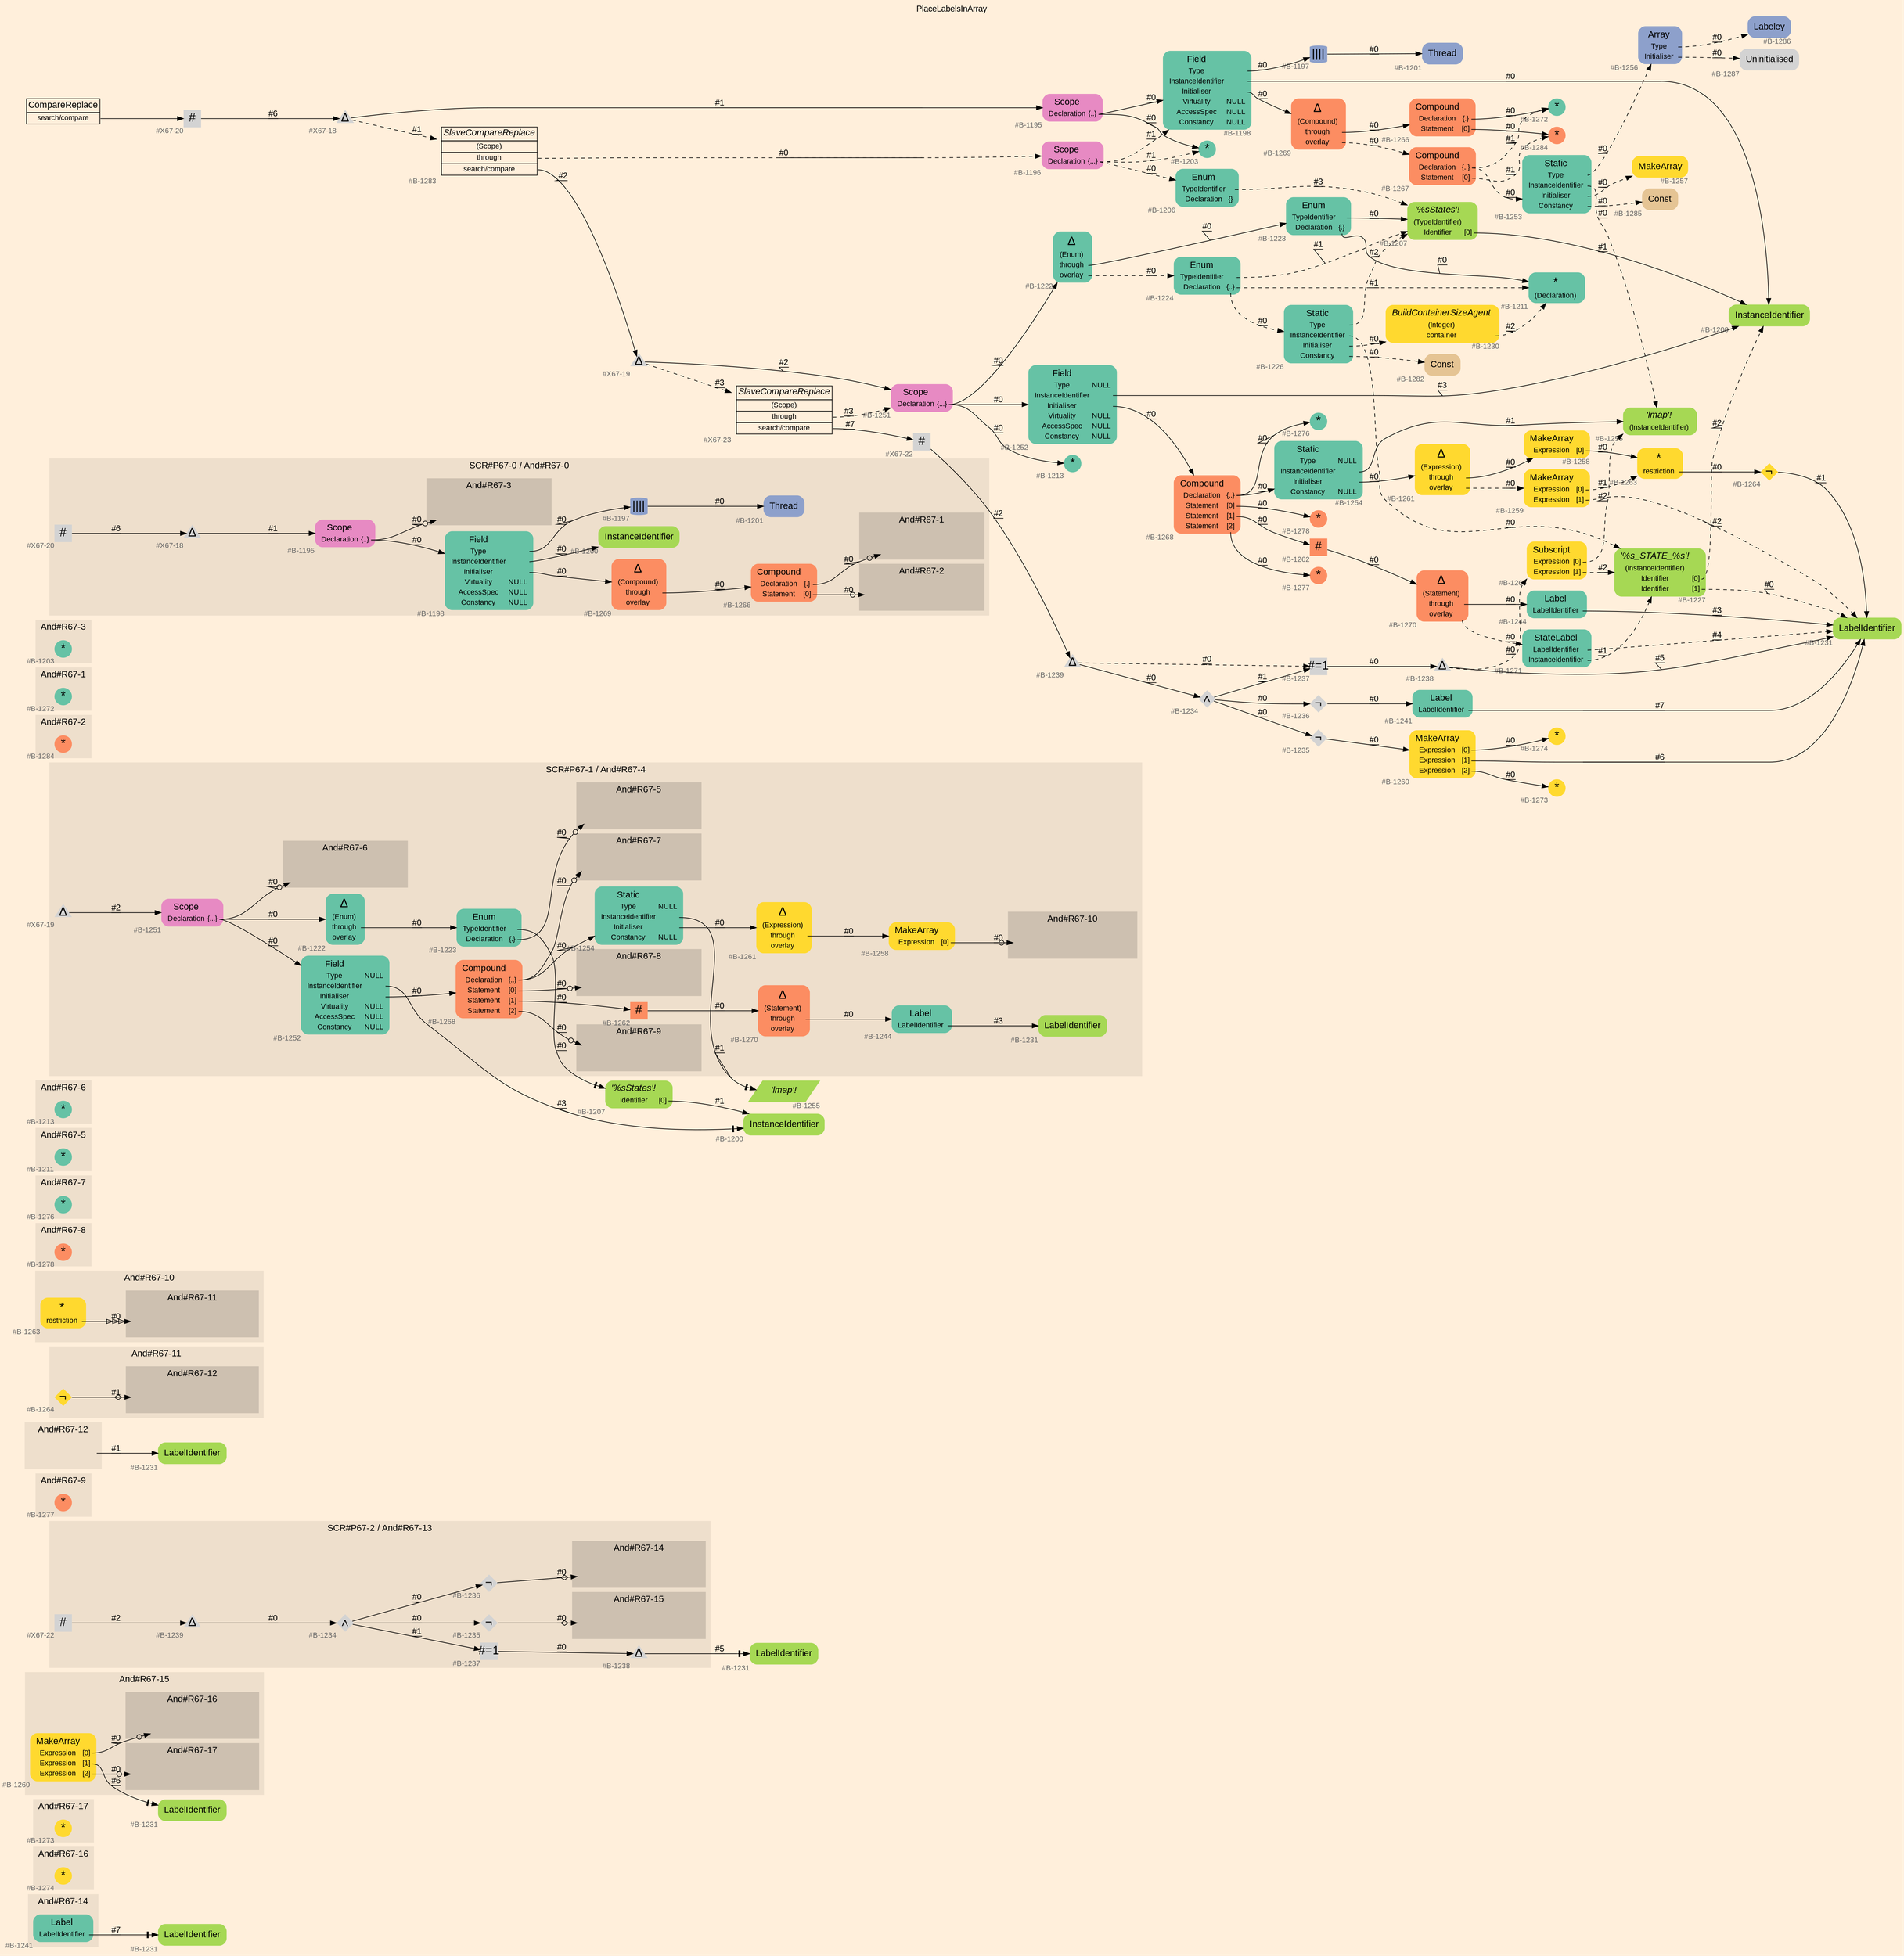 digraph "PlaceLabelsInArray" {
label = "PlaceLabelsInArray"
labelloc = t
graph [
    rankdir = "LR"
    ranksep = 0.3
    bgcolor = antiquewhite1
    color = black
    fontcolor = black
    fontname = "Arial"
];
node [
    fontname = "Arial"
];
edge [
    fontname = "Arial"
];

// -------------------- figure And#R67-14 --------------------
// -------- region And#R67-14 ----------
subgraph "clusterAnd#R67-14" {
    label = "And#R67-14"
    style = "filled"
    color = antiquewhite2
    fontsize = "15"
    // -------- block And#R67-14/#B-1241 ----------
    "And#R67-14/#B-1241" [
        fillcolor = "/set28/1"
        xlabel = "#B-1241"
        fontsize = "12"
        fontcolor = grey40
        shape = "plaintext"
        label = <<TABLE BORDER="0" CELLBORDER="0" CELLSPACING="0">
         <TR><TD><FONT COLOR="black" POINT-SIZE="15">Label</FONT></TD></TR>
         <TR><TD><FONT COLOR="black" POINT-SIZE="12">LabelIdentifier</FONT></TD><TD PORT="port0"></TD></TR>
        </TABLE>>
        style = "rounded,filled"
    ];
    
}

// -------- block And#R67-14/#B-1231 ----------
"And#R67-14/#B-1231" [
    fillcolor = "/set28/5"
    xlabel = "#B-1231"
    fontsize = "12"
    fontcolor = grey40
    shape = "plaintext"
    label = <<TABLE BORDER="0" CELLBORDER="0" CELLSPACING="0">
     <TR><TD><FONT COLOR="black" POINT-SIZE="15">LabelIdentifier</FONT></TD></TR>
    </TABLE>>
    style = "rounded,filled"
];

"And#R67-14/#B-1241":port0 -> "And#R67-14/#B-1231" [
    arrowhead="normalnonetee"
    label = "#7"
    decorate = true
    color = black
    fontcolor = black
];


// -------------------- figure And#R67-16 --------------------
// -------- region And#R67-16 ----------
subgraph "clusterAnd#R67-16" {
    label = "And#R67-16"
    style = "filled"
    color = antiquewhite2
    fontsize = "15"
    // -------- block And#R67-16/#B-1274 ----------
    "And#R67-16/#B-1274" [
        fillcolor = "/set28/6"
        xlabel = "#B-1274"
        fontsize = "12"
        fontcolor = grey40
        shape = "circle"
        label = <<FONT COLOR="black" POINT-SIZE="20">*</FONT>>
        style = "filled"
        penwidth = 0.0
        fixedsize = true
        width = 0.4
        height = 0.4
    ];
    
}


// -------------------- figure And#R67-17 --------------------
// -------- region And#R67-17 ----------
subgraph "clusterAnd#R67-17" {
    label = "And#R67-17"
    style = "filled"
    color = antiquewhite2
    fontsize = "15"
    // -------- block And#R67-17/#B-1273 ----------
    "And#R67-17/#B-1273" [
        fillcolor = "/set28/6"
        xlabel = "#B-1273"
        fontsize = "12"
        fontcolor = grey40
        shape = "circle"
        label = <<FONT COLOR="black" POINT-SIZE="20">*</FONT>>
        style = "filled"
        penwidth = 0.0
        fixedsize = true
        width = 0.4
        height = 0.4
    ];
    
}


// -------------------- figure And#R67-15 --------------------
// -------- region And#R67-15 ----------
subgraph "clusterAnd#R67-15" {
    label = "And#R67-15"
    style = "filled"
    color = antiquewhite2
    fontsize = "15"
    // -------- block And#R67-15/#B-1260 ----------
    "And#R67-15/#B-1260" [
        fillcolor = "/set28/6"
        xlabel = "#B-1260"
        fontsize = "12"
        fontcolor = grey40
        shape = "plaintext"
        label = <<TABLE BORDER="0" CELLBORDER="0" CELLSPACING="0">
         <TR><TD><FONT COLOR="black" POINT-SIZE="15">MakeArray</FONT></TD></TR>
         <TR><TD><FONT COLOR="black" POINT-SIZE="12">Expression</FONT></TD><TD PORT="port0"><FONT COLOR="black" POINT-SIZE="12">[0]</FONT></TD></TR>
         <TR><TD><FONT COLOR="black" POINT-SIZE="12">Expression</FONT></TD><TD PORT="port1"><FONT COLOR="black" POINT-SIZE="12">[1]</FONT></TD></TR>
         <TR><TD><FONT COLOR="black" POINT-SIZE="12">Expression</FONT></TD><TD PORT="port2"><FONT COLOR="black" POINT-SIZE="12">[2]</FONT></TD></TR>
        </TABLE>>
        style = "rounded,filled"
    ];
    
    // -------- region And#R67-15/And#R67-16 ----------
    subgraph "clusterAnd#R67-15/And#R67-16" {
        label = "And#R67-16"
        style = "filled"
        color = antiquewhite3
        fontsize = "15"
        // -------- block And#R67-15/And#R67-16/#B-1274 ----------
        "And#R67-15/And#R67-16/#B-1274" [
            fillcolor = "/set28/6"
            xlabel = "#B-1274"
            fontsize = "12"
            fontcolor = grey40
            shape = "none"
            style = "invisible"
        ];
        
    }
    
    // -------- region And#R67-15/And#R67-17 ----------
    subgraph "clusterAnd#R67-15/And#R67-17" {
        label = "And#R67-17"
        style = "filled"
        color = antiquewhite3
        fontsize = "15"
        // -------- block And#R67-15/And#R67-17/#B-1273 ----------
        "And#R67-15/And#R67-17/#B-1273" [
            fillcolor = "/set28/6"
            xlabel = "#B-1273"
            fontsize = "12"
            fontcolor = grey40
            shape = "none"
            style = "invisible"
        ];
        
    }
    
}

// -------- block And#R67-15/#B-1231 ----------
"And#R67-15/#B-1231" [
    fillcolor = "/set28/5"
    xlabel = "#B-1231"
    fontsize = "12"
    fontcolor = grey40
    shape = "plaintext"
    label = <<TABLE BORDER="0" CELLBORDER="0" CELLSPACING="0">
     <TR><TD><FONT COLOR="black" POINT-SIZE="15">LabelIdentifier</FONT></TD></TR>
    </TABLE>>
    style = "rounded,filled"
];

"And#R67-15/#B-1260":port0 -> "And#R67-15/And#R67-16/#B-1274" [
    arrowhead="normalnoneodot"
    label = "#0"
    decorate = true
    color = black
    fontcolor = black
];

"And#R67-15/#B-1260":port1 -> "And#R67-15/#B-1231" [
    arrowhead="normalnonetee"
    label = "#6"
    decorate = true
    color = black
    fontcolor = black
];

"And#R67-15/#B-1260":port2 -> "And#R67-15/And#R67-17/#B-1273" [
    arrowhead="normalnoneodot"
    label = "#0"
    decorate = true
    color = black
    fontcolor = black
];


// -------------------- figure And#R67-13 --------------------
// -------- region And#R67-13 ----------
subgraph "clusterAnd#R67-13" {
    label = "SCR#P67-2 / And#R67-13"
    style = "filled"
    color = antiquewhite2
    fontsize = "15"
    // -------- block And#R67-13/#B-1234 ----------
    "And#R67-13/#B-1234" [
        xlabel = "#B-1234"
        fontsize = "12"
        fontcolor = grey40
        shape = "diamond"
        label = <<FONT COLOR="black" POINT-SIZE="20">∧</FONT>>
        style = "filled"
        penwidth = 0.0
        fixedsize = true
        width = 0.4
        height = 0.4
    ];
    
    // -------- block And#R67-13/#X67-22 ----------
    "And#R67-13/#X67-22" [
        xlabel = "#X67-22"
        fontsize = "12"
        fontcolor = grey40
        shape = "square"
        label = <<FONT COLOR="black" POINT-SIZE="20">#</FONT>>
        style = "filled"
        penwidth = 0.0
        fixedsize = true
        width = 0.4
        height = 0.4
    ];
    
    // -------- block And#R67-13/#B-1239 ----------
    "And#R67-13/#B-1239" [
        xlabel = "#B-1239"
        fontsize = "12"
        fontcolor = grey40
        shape = "triangle"
        label = <<FONT COLOR="black" POINT-SIZE="20">Δ</FONT>>
        style = "filled"
        penwidth = 0.0
        fixedsize = true
        width = 0.4
        height = 0.4
    ];
    
    // -------- block And#R67-13/#B-1238 ----------
    "And#R67-13/#B-1238" [
        xlabel = "#B-1238"
        fontsize = "12"
        fontcolor = grey40
        shape = "triangle"
        label = <<FONT COLOR="black" POINT-SIZE="20">Δ</FONT>>
        style = "filled"
        penwidth = 0.0
        fixedsize = true
        width = 0.4
        height = 0.4
    ];
    
    // -------- block And#R67-13/#B-1237 ----------
    "And#R67-13/#B-1237" [
        xlabel = "#B-1237"
        fontsize = "12"
        fontcolor = grey40
        shape = "square"
        label = <<FONT COLOR="black" POINT-SIZE="20">#=1</FONT>>
        style = "filled"
        penwidth = 0.0
        fixedsize = true
        width = 0.4
        height = 0.4
    ];
    
    // -------- block And#R67-13/#B-1235 ----------
    "And#R67-13/#B-1235" [
        xlabel = "#B-1235"
        fontsize = "12"
        fontcolor = grey40
        shape = "diamond"
        label = <<FONT COLOR="black" POINT-SIZE="20">¬</FONT>>
        style = "filled"
        penwidth = 0.0
        fixedsize = true
        width = 0.4
        height = 0.4
    ];
    
    // -------- block And#R67-13/#B-1236 ----------
    "And#R67-13/#B-1236" [
        xlabel = "#B-1236"
        fontsize = "12"
        fontcolor = grey40
        shape = "diamond"
        label = <<FONT COLOR="black" POINT-SIZE="20">¬</FONT>>
        style = "filled"
        penwidth = 0.0
        fixedsize = true
        width = 0.4
        height = 0.4
    ];
    
    // -------- region And#R67-13/And#R67-15 ----------
    subgraph "clusterAnd#R67-13/And#R67-15" {
        label = "And#R67-15"
        style = "filled"
        color = antiquewhite3
        fontsize = "15"
        // -------- block And#R67-13/And#R67-15/#B-1260 ----------
        "And#R67-13/And#R67-15/#B-1260" [
            fillcolor = "/set28/6"
            xlabel = "#B-1260"
            fontsize = "12"
            fontcolor = grey40
            shape = "none"
            style = "invisible"
        ];
        
    }
    
    // -------- region And#R67-13/And#R67-14 ----------
    subgraph "clusterAnd#R67-13/And#R67-14" {
        label = "And#R67-14"
        style = "filled"
        color = antiquewhite3
        fontsize = "15"
        // -------- block And#R67-13/And#R67-14/#B-1241 ----------
        "And#R67-13/And#R67-14/#B-1241" [
            fillcolor = "/set28/1"
            xlabel = "#B-1241"
            fontsize = "12"
            fontcolor = grey40
            shape = "none"
            style = "invisible"
        ];
        
    }
    
}

// -------- block And#R67-13/#B-1231 ----------
"And#R67-13/#B-1231" [
    fillcolor = "/set28/5"
    xlabel = "#B-1231"
    fontsize = "12"
    fontcolor = grey40
    shape = "plaintext"
    label = <<TABLE BORDER="0" CELLBORDER="0" CELLSPACING="0">
     <TR><TD><FONT COLOR="black" POINT-SIZE="15">LabelIdentifier</FONT></TD></TR>
    </TABLE>>
    style = "rounded,filled"
];

"And#R67-13/#B-1234" -> "And#R67-13/#B-1237" [
    label = "#1"
    decorate = true
    color = black
    fontcolor = black
];

"And#R67-13/#B-1234" -> "And#R67-13/#B-1235" [
    label = "#0"
    decorate = true
    color = black
    fontcolor = black
];

"And#R67-13/#B-1234" -> "And#R67-13/#B-1236" [
    label = "#0"
    decorate = true
    color = black
    fontcolor = black
];

"And#R67-13/#X67-22" -> "And#R67-13/#B-1239" [
    label = "#2"
    decorate = true
    color = black
    fontcolor = black
];

"And#R67-13/#B-1239" -> "And#R67-13/#B-1234" [
    label = "#0"
    decorate = true
    color = black
    fontcolor = black
];

"And#R67-13/#B-1238" -> "And#R67-13/#B-1231" [
    arrowhead="normalnonetee"
    label = "#5"
    decorate = true
    color = black
    fontcolor = black
];

"And#R67-13/#B-1237" -> "And#R67-13/#B-1238" [
    label = "#0"
    decorate = true
    color = black
    fontcolor = black
];

"And#R67-13/#B-1235" -> "And#R67-13/And#R67-15/#B-1260" [
    arrowhead="normalnoneodiamond"
    label = "#0"
    decorate = true
    color = black
    fontcolor = black
];

"And#R67-13/#B-1236" -> "And#R67-13/And#R67-14/#B-1241" [
    arrowhead="normalnoneodiamond"
    label = "#0"
    decorate = true
    color = black
    fontcolor = black
];


// -------------------- figure And#R67-9 --------------------
// -------- region And#R67-9 ----------
subgraph "clusterAnd#R67-9" {
    label = "And#R67-9"
    style = "filled"
    color = antiquewhite2
    fontsize = "15"
    // -------- block And#R67-9/#B-1277 ----------
    "And#R67-9/#B-1277" [
        fillcolor = "/set28/2"
        xlabel = "#B-1277"
        fontsize = "12"
        fontcolor = grey40
        shape = "circle"
        label = <<FONT COLOR="black" POINT-SIZE="20">*</FONT>>
        style = "filled"
        penwidth = 0.0
        fixedsize = true
        width = 0.4
        height = 0.4
    ];
    
}


// -------------------- figure And#R67-12 --------------------
// -------- region And#R67-12 ----------
subgraph "clusterAnd#R67-12" {
    label = "And#R67-12"
    style = "filled"
    color = antiquewhite2
    fontsize = "15"
    // -------- block And#R67-12/IRIP ----------
    "And#R67-12/IRIP" [
        fontsize = "12"
        fontcolor = grey40
        shape = "none"
        style = "invisible"
    ];
    
}

// -------- block And#R67-12/#B-1231 ----------
"And#R67-12/#B-1231" [
    fillcolor = "/set28/5"
    xlabel = "#B-1231"
    fontsize = "12"
    fontcolor = grey40
    shape = "plaintext"
    label = <<TABLE BORDER="0" CELLBORDER="0" CELLSPACING="0">
     <TR><TD><FONT COLOR="black" POINT-SIZE="15">LabelIdentifier</FONT></TD></TR>
    </TABLE>>
    style = "rounded,filled"
];

"And#R67-12/IRIP" -> "And#R67-12/#B-1231" [
    label = "#1"
    decorate = true
    color = black
    fontcolor = black
];


// -------------------- figure And#R67-11 --------------------
// -------- region And#R67-11 ----------
subgraph "clusterAnd#R67-11" {
    label = "And#R67-11"
    style = "filled"
    color = antiquewhite2
    fontsize = "15"
    // -------- block And#R67-11/#B-1264 ----------
    "And#R67-11/#B-1264" [
        fillcolor = "/set28/6"
        xlabel = "#B-1264"
        fontsize = "12"
        fontcolor = grey40
        shape = "diamond"
        label = <<FONT COLOR="black" POINT-SIZE="20">¬</FONT>>
        style = "filled"
        penwidth = 0.0
        fixedsize = true
        width = 0.4
        height = 0.4
    ];
    
    // -------- region And#R67-11/And#R67-12 ----------
    subgraph "clusterAnd#R67-11/And#R67-12" {
        label = "And#R67-12"
        style = "filled"
        color = antiquewhite3
        fontsize = "15"
        // -------- block And#R67-11/And#R67-12/#B-1231 ----------
        "And#R67-11/And#R67-12/#B-1231" [
            fillcolor = "/set28/5"
            xlabel = "#B-1231"
            fontsize = "12"
            fontcolor = grey40
            shape = "none"
            style = "invisible"
        ];
        
    }
    
}

"And#R67-11/#B-1264" -> "And#R67-11/And#R67-12/#B-1231" [
    arrowhead="normalnoneodiamond"
    label = "#1"
    decorate = true
    color = black
    fontcolor = black
];


// -------------------- figure And#R67-10 --------------------
// -------- region And#R67-10 ----------
subgraph "clusterAnd#R67-10" {
    label = "And#R67-10"
    style = "filled"
    color = antiquewhite2
    fontsize = "15"
    // -------- block And#R67-10/#B-1263 ----------
    "And#R67-10/#B-1263" [
        fillcolor = "/set28/6"
        xlabel = "#B-1263"
        fontsize = "12"
        fontcolor = grey40
        shape = "plaintext"
        label = <<TABLE BORDER="0" CELLBORDER="0" CELLSPACING="0">
         <TR><TD><FONT COLOR="black" POINT-SIZE="20">*</FONT></TD></TR>
         <TR><TD><FONT COLOR="black" POINT-SIZE="12">restriction</FONT></TD><TD PORT="port0"></TD></TR>
        </TABLE>>
        style = "rounded,filled"
    ];
    
    // -------- region And#R67-10/And#R67-11 ----------
    subgraph "clusterAnd#R67-10/And#R67-11" {
        label = "And#R67-11"
        style = "filled"
        color = antiquewhite3
        fontsize = "15"
        // -------- block And#R67-10/And#R67-11/#B-1264 ----------
        "And#R67-10/And#R67-11/#B-1264" [
            fillcolor = "/set28/6"
            xlabel = "#B-1264"
            fontsize = "12"
            fontcolor = grey40
            shape = "none"
            style = "invisible"
        ];
        
    }
    
}

"And#R67-10/#B-1263":port0 -> "And#R67-10/And#R67-11/#B-1264" [
    arrowhead="normalonormalonormalonormal"
    label = "#0"
    decorate = true
    color = black
    fontcolor = black
];


// -------------------- figure And#R67-8 --------------------
// -------- region And#R67-8 ----------
subgraph "clusterAnd#R67-8" {
    label = "And#R67-8"
    style = "filled"
    color = antiquewhite2
    fontsize = "15"
    // -------- block And#R67-8/#B-1278 ----------
    "And#R67-8/#B-1278" [
        fillcolor = "/set28/2"
        xlabel = "#B-1278"
        fontsize = "12"
        fontcolor = grey40
        shape = "circle"
        label = <<FONT COLOR="black" POINT-SIZE="20">*</FONT>>
        style = "filled"
        penwidth = 0.0
        fixedsize = true
        width = 0.4
        height = 0.4
    ];
    
}


// -------------------- figure And#R67-7 --------------------
// -------- region And#R67-7 ----------
subgraph "clusterAnd#R67-7" {
    label = "And#R67-7"
    style = "filled"
    color = antiquewhite2
    fontsize = "15"
    // -------- block And#R67-7/#B-1276 ----------
    "And#R67-7/#B-1276" [
        fillcolor = "/set28/1"
        xlabel = "#B-1276"
        fontsize = "12"
        fontcolor = grey40
        shape = "circle"
        label = <<FONT COLOR="black" POINT-SIZE="20">*</FONT>>
        style = "filled"
        penwidth = 0.0
        fixedsize = true
        width = 0.4
        height = 0.4
    ];
    
}


// -------------------- figure And#R67-5 --------------------
// -------- region And#R67-5 ----------
subgraph "clusterAnd#R67-5" {
    label = "And#R67-5"
    style = "filled"
    color = antiquewhite2
    fontsize = "15"
    // -------- block And#R67-5/#B-1211 ----------
    "And#R67-5/#B-1211" [
        fillcolor = "/set28/1"
        xlabel = "#B-1211"
        fontsize = "12"
        fontcolor = grey40
        shape = "circle"
        label = <<FONT COLOR="black" POINT-SIZE="20">*</FONT>>
        style = "filled"
        penwidth = 0.0
        fixedsize = true
        width = 0.4
        height = 0.4
    ];
    
}


// -------------------- figure And#R67-6 --------------------
// -------- region And#R67-6 ----------
subgraph "clusterAnd#R67-6" {
    label = "And#R67-6"
    style = "filled"
    color = antiquewhite2
    fontsize = "15"
    // -------- block And#R67-6/#B-1213 ----------
    "And#R67-6/#B-1213" [
        fillcolor = "/set28/1"
        xlabel = "#B-1213"
        fontsize = "12"
        fontcolor = grey40
        shape = "circle"
        label = <<FONT COLOR="black" POINT-SIZE="20">*</FONT>>
        style = "filled"
        penwidth = 0.0
        fixedsize = true
        width = 0.4
        height = 0.4
    ];
    
}


// -------------------- figure And#R67-4 --------------------
// -------- region And#R67-4 ----------
subgraph "clusterAnd#R67-4" {
    label = "SCR#P67-1 / And#R67-4"
    style = "filled"
    color = antiquewhite2
    fontsize = "15"
    // -------- block And#R67-4/#B-1252 ----------
    "And#R67-4/#B-1252" [
        fillcolor = "/set28/1"
        xlabel = "#B-1252"
        fontsize = "12"
        fontcolor = grey40
        shape = "plaintext"
        label = <<TABLE BORDER="0" CELLBORDER="0" CELLSPACING="0">
         <TR><TD><FONT COLOR="black" POINT-SIZE="15">Field</FONT></TD></TR>
         <TR><TD><FONT COLOR="black" POINT-SIZE="12">Type</FONT></TD><TD PORT="port0"><FONT COLOR="black" POINT-SIZE="12">NULL</FONT></TD></TR>
         <TR><TD><FONT COLOR="black" POINT-SIZE="12">InstanceIdentifier</FONT></TD><TD PORT="port1"></TD></TR>
         <TR><TD><FONT COLOR="black" POINT-SIZE="12">Initialiser</FONT></TD><TD PORT="port2"></TD></TR>
         <TR><TD><FONT COLOR="black" POINT-SIZE="12">Virtuality</FONT></TD><TD PORT="port3"><FONT COLOR="black" POINT-SIZE="12">NULL</FONT></TD></TR>
         <TR><TD><FONT COLOR="black" POINT-SIZE="12">AccessSpec</FONT></TD><TD PORT="port4"><FONT COLOR="black" POINT-SIZE="12">NULL</FONT></TD></TR>
         <TR><TD><FONT COLOR="black" POINT-SIZE="12">Constancy</FONT></TD><TD PORT="port5"><FONT COLOR="black" POINT-SIZE="12">NULL</FONT></TD></TR>
        </TABLE>>
        style = "rounded,filled"
    ];
    
    // -------- block And#R67-4/#B-1251 ----------
    "And#R67-4/#B-1251" [
        fillcolor = "/set28/4"
        xlabel = "#B-1251"
        fontsize = "12"
        fontcolor = grey40
        shape = "plaintext"
        label = <<TABLE BORDER="0" CELLBORDER="0" CELLSPACING="0">
         <TR><TD><FONT COLOR="black" POINT-SIZE="15">Scope</FONT></TD></TR>
         <TR><TD><FONT COLOR="black" POINT-SIZE="12">Declaration</FONT></TD><TD PORT="port0"><FONT COLOR="black" POINT-SIZE="12">{...}</FONT></TD></TR>
        </TABLE>>
        style = "rounded,filled"
    ];
    
    // -------- block And#R67-4/#B-1262 ----------
    "And#R67-4/#B-1262" [
        fillcolor = "/set28/2"
        xlabel = "#B-1262"
        fontsize = "12"
        fontcolor = grey40
        shape = "square"
        label = <<FONT COLOR="black" POINT-SIZE="20">#</FONT>>
        style = "filled"
        penwidth = 0.0
        fixedsize = true
        width = 0.4
        height = 0.4
    ];
    
    // -------- block And#R67-4/#B-1268 ----------
    "And#R67-4/#B-1268" [
        fillcolor = "/set28/2"
        xlabel = "#B-1268"
        fontsize = "12"
        fontcolor = grey40
        shape = "plaintext"
        label = <<TABLE BORDER="0" CELLBORDER="0" CELLSPACING="0">
         <TR><TD><FONT COLOR="black" POINT-SIZE="15">Compound</FONT></TD></TR>
         <TR><TD><FONT COLOR="black" POINT-SIZE="12">Declaration</FONT></TD><TD PORT="port0"><FONT COLOR="black" POINT-SIZE="12">{..}</FONT></TD></TR>
         <TR><TD><FONT COLOR="black" POINT-SIZE="12">Statement</FONT></TD><TD PORT="port1"><FONT COLOR="black" POINT-SIZE="12">[0]</FONT></TD></TR>
         <TR><TD><FONT COLOR="black" POINT-SIZE="12">Statement</FONT></TD><TD PORT="port2"><FONT COLOR="black" POINT-SIZE="12">[1]</FONT></TD></TR>
         <TR><TD><FONT COLOR="black" POINT-SIZE="12">Statement</FONT></TD><TD PORT="port3"><FONT COLOR="black" POINT-SIZE="12">[2]</FONT></TD></TR>
        </TABLE>>
        style = "rounded,filled"
    ];
    
    // -------- block And#R67-4/#B-1270 ----------
    "And#R67-4/#B-1270" [
        fillcolor = "/set28/2"
        xlabel = "#B-1270"
        fontsize = "12"
        fontcolor = grey40
        shape = "plaintext"
        label = <<TABLE BORDER="0" CELLBORDER="0" CELLSPACING="0">
         <TR><TD><FONT COLOR="black" POINT-SIZE="20">Δ</FONT></TD></TR>
         <TR><TD><FONT COLOR="black" POINT-SIZE="12">(Statement)</FONT></TD><TD PORT="port0"></TD></TR>
         <TR><TD><FONT COLOR="black" POINT-SIZE="12">through</FONT></TD><TD PORT="port1"></TD></TR>
         <TR><TD><FONT COLOR="black" POINT-SIZE="12">overlay</FONT></TD><TD PORT="port2"></TD></TR>
        </TABLE>>
        style = "rounded,filled"
    ];
    
    // -------- block And#R67-4/#B-1222 ----------
    "And#R67-4/#B-1222" [
        fillcolor = "/set28/1"
        xlabel = "#B-1222"
        fontsize = "12"
        fontcolor = grey40
        shape = "plaintext"
        label = <<TABLE BORDER="0" CELLBORDER="0" CELLSPACING="0">
         <TR><TD><FONT COLOR="black" POINT-SIZE="20">Δ</FONT></TD></TR>
         <TR><TD><FONT COLOR="black" POINT-SIZE="12">(Enum)</FONT></TD><TD PORT="port0"></TD></TR>
         <TR><TD><FONT COLOR="black" POINT-SIZE="12">through</FONT></TD><TD PORT="port1"></TD></TR>
         <TR><TD><FONT COLOR="black" POINT-SIZE="12">overlay</FONT></TD><TD PORT="port2"></TD></TR>
        </TABLE>>
        style = "rounded,filled"
    ];
    
    // -------- block And#R67-4/#B-1258 ----------
    "And#R67-4/#B-1258" [
        fillcolor = "/set28/6"
        xlabel = "#B-1258"
        fontsize = "12"
        fontcolor = grey40
        shape = "plaintext"
        label = <<TABLE BORDER="0" CELLBORDER="0" CELLSPACING="0">
         <TR><TD><FONT COLOR="black" POINT-SIZE="15">MakeArray</FONT></TD></TR>
         <TR><TD><FONT COLOR="black" POINT-SIZE="12">Expression</FONT></TD><TD PORT="port0"><FONT COLOR="black" POINT-SIZE="12">[0]</FONT></TD></TR>
        </TABLE>>
        style = "rounded,filled"
    ];
    
    // -------- block And#R67-4/#B-1223 ----------
    "And#R67-4/#B-1223" [
        fillcolor = "/set28/1"
        xlabel = "#B-1223"
        fontsize = "12"
        fontcolor = grey40
        shape = "plaintext"
        label = <<TABLE BORDER="0" CELLBORDER="0" CELLSPACING="0">
         <TR><TD><FONT COLOR="black" POINT-SIZE="15">Enum</FONT></TD></TR>
         <TR><TD><FONT COLOR="black" POINT-SIZE="12">TypeIdentifier</FONT></TD><TD PORT="port0"></TD></TR>
         <TR><TD><FONT COLOR="black" POINT-SIZE="12">Declaration</FONT></TD><TD PORT="port1"><FONT COLOR="black" POINT-SIZE="12">{.}</FONT></TD></TR>
        </TABLE>>
        style = "rounded,filled"
    ];
    
    // -------- block And#R67-4/#B-1231 ----------
    "And#R67-4/#B-1231" [
        fillcolor = "/set28/5"
        xlabel = "#B-1231"
        fontsize = "12"
        fontcolor = grey40
        shape = "plaintext"
        label = <<TABLE BORDER="0" CELLBORDER="0" CELLSPACING="0">
         <TR><TD><FONT COLOR="black" POINT-SIZE="15">LabelIdentifier</FONT></TD></TR>
        </TABLE>>
        style = "rounded,filled"
    ];
    
    // -------- block And#R67-4/#B-1261 ----------
    "And#R67-4/#B-1261" [
        fillcolor = "/set28/6"
        xlabel = "#B-1261"
        fontsize = "12"
        fontcolor = grey40
        shape = "plaintext"
        label = <<TABLE BORDER="0" CELLBORDER="0" CELLSPACING="0">
         <TR><TD><FONT COLOR="black" POINT-SIZE="20">Δ</FONT></TD></TR>
         <TR><TD><FONT COLOR="black" POINT-SIZE="12">(Expression)</FONT></TD><TD PORT="port0"></TD></TR>
         <TR><TD><FONT COLOR="black" POINT-SIZE="12">through</FONT></TD><TD PORT="port1"></TD></TR>
         <TR><TD><FONT COLOR="black" POINT-SIZE="12">overlay</FONT></TD><TD PORT="port2"></TD></TR>
        </TABLE>>
        style = "rounded,filled"
    ];
    
    // -------- block And#R67-4/#X67-19 ----------
    "And#R67-4/#X67-19" [
        xlabel = "#X67-19"
        fontsize = "12"
        fontcolor = grey40
        shape = "triangle"
        label = <<FONT COLOR="black" POINT-SIZE="20">Δ</FONT>>
        style = "filled"
        penwidth = 0.0
        fixedsize = true
        width = 0.4
        height = 0.4
    ];
    
    // -------- block And#R67-4/#B-1254 ----------
    "And#R67-4/#B-1254" [
        fillcolor = "/set28/1"
        xlabel = "#B-1254"
        fontsize = "12"
        fontcolor = grey40
        shape = "plaintext"
        label = <<TABLE BORDER="0" CELLBORDER="0" CELLSPACING="0">
         <TR><TD><FONT COLOR="black" POINT-SIZE="15">Static</FONT></TD></TR>
         <TR><TD><FONT COLOR="black" POINT-SIZE="12">Type</FONT></TD><TD PORT="port0"><FONT COLOR="black" POINT-SIZE="12">NULL</FONT></TD></TR>
         <TR><TD><FONT COLOR="black" POINT-SIZE="12">InstanceIdentifier</FONT></TD><TD PORT="port1"></TD></TR>
         <TR><TD><FONT COLOR="black" POINT-SIZE="12">Initialiser</FONT></TD><TD PORT="port2"></TD></TR>
         <TR><TD><FONT COLOR="black" POINT-SIZE="12">Constancy</FONT></TD><TD PORT="port3"><FONT COLOR="black" POINT-SIZE="12">NULL</FONT></TD></TR>
        </TABLE>>
        style = "rounded,filled"
    ];
    
    // -------- block And#R67-4/#B-1244 ----------
    "And#R67-4/#B-1244" [
        fillcolor = "/set28/1"
        xlabel = "#B-1244"
        fontsize = "12"
        fontcolor = grey40
        shape = "plaintext"
        label = <<TABLE BORDER="0" CELLBORDER="0" CELLSPACING="0">
         <TR><TD><FONT COLOR="black" POINT-SIZE="15">Label</FONT></TD></TR>
         <TR><TD><FONT COLOR="black" POINT-SIZE="12">LabelIdentifier</FONT></TD><TD PORT="port0"></TD></TR>
        </TABLE>>
        style = "rounded,filled"
    ];
    
    // -------- region And#R67-4/And#R67-5 ----------
    subgraph "clusterAnd#R67-4/And#R67-5" {
        label = "And#R67-5"
        style = "filled"
        color = antiquewhite3
        fontsize = "15"
        // -------- block And#R67-4/And#R67-5/#B-1211 ----------
        "And#R67-4/And#R67-5/#B-1211" [
            fillcolor = "/set28/1"
            xlabel = "#B-1211"
            fontsize = "12"
            fontcolor = grey40
            shape = "none"
            style = "invisible"
        ];
        
    }
    
    // -------- region And#R67-4/And#R67-6 ----------
    subgraph "clusterAnd#R67-4/And#R67-6" {
        label = "And#R67-6"
        style = "filled"
        color = antiquewhite3
        fontsize = "15"
        // -------- block And#R67-4/And#R67-6/#B-1213 ----------
        "And#R67-4/And#R67-6/#B-1213" [
            fillcolor = "/set28/1"
            xlabel = "#B-1213"
            fontsize = "12"
            fontcolor = grey40
            shape = "none"
            style = "invisible"
        ];
        
    }
    
    // -------- region And#R67-4/And#R67-7 ----------
    subgraph "clusterAnd#R67-4/And#R67-7" {
        label = "And#R67-7"
        style = "filled"
        color = antiquewhite3
        fontsize = "15"
        // -------- block And#R67-4/And#R67-7/#B-1276 ----------
        "And#R67-4/And#R67-7/#B-1276" [
            fillcolor = "/set28/1"
            xlabel = "#B-1276"
            fontsize = "12"
            fontcolor = grey40
            shape = "none"
            style = "invisible"
        ];
        
    }
    
    // -------- region And#R67-4/And#R67-8 ----------
    subgraph "clusterAnd#R67-4/And#R67-8" {
        label = "And#R67-8"
        style = "filled"
        color = antiquewhite3
        fontsize = "15"
        // -------- block And#R67-4/And#R67-8/#B-1278 ----------
        "And#R67-4/And#R67-8/#B-1278" [
            fillcolor = "/set28/2"
            xlabel = "#B-1278"
            fontsize = "12"
            fontcolor = grey40
            shape = "none"
            style = "invisible"
        ];
        
    }
    
    // -------- region And#R67-4/And#R67-9 ----------
    subgraph "clusterAnd#R67-4/And#R67-9" {
        label = "And#R67-9"
        style = "filled"
        color = antiquewhite3
        fontsize = "15"
        // -------- block And#R67-4/And#R67-9/#B-1277 ----------
        "And#R67-4/And#R67-9/#B-1277" [
            fillcolor = "/set28/2"
            xlabel = "#B-1277"
            fontsize = "12"
            fontcolor = grey40
            shape = "none"
            style = "invisible"
        ];
        
    }
    
    // -------- region And#R67-4/And#R67-10 ----------
    subgraph "clusterAnd#R67-4/And#R67-10" {
        label = "And#R67-10"
        style = "filled"
        color = antiquewhite3
        fontsize = "15"
        // -------- block And#R67-4/And#R67-10/#B-1263 ----------
        "And#R67-4/And#R67-10/#B-1263" [
            fillcolor = "/set28/6"
            xlabel = "#B-1263"
            fontsize = "12"
            fontcolor = grey40
            shape = "none"
            style = "invisible"
        ];
        
    }
    
}

// -------- block And#R67-4/#B-1200 ----------
"And#R67-4/#B-1200" [
    fillcolor = "/set28/5"
    xlabel = "#B-1200"
    fontsize = "12"
    fontcolor = grey40
    shape = "plaintext"
    label = <<TABLE BORDER="0" CELLBORDER="0" CELLSPACING="0">
     <TR><TD><FONT COLOR="black" POINT-SIZE="15">InstanceIdentifier</FONT></TD></TR>
    </TABLE>>
    style = "rounded,filled"
];

// -------- block And#R67-4/#B-1255 ----------
"And#R67-4/#B-1255" [
    fillcolor = "/set28/5"
    xlabel = "#B-1255"
    fontsize = "12"
    fontcolor = grey40
    shape = "parallelogram"
    label = <<FONT COLOR="black" POINT-SIZE="15"><I>'lmap'!</I></FONT>>
    style = "filled"
    penwidth = 0.0
];

// -------- block And#R67-4/#B-1207 ----------
"And#R67-4/#B-1207" [
    fillcolor = "/set28/5"
    xlabel = "#B-1207"
    fontsize = "12"
    fontcolor = grey40
    shape = "plaintext"
    label = <<TABLE BORDER="0" CELLBORDER="0" CELLSPACING="0">
     <TR><TD><FONT COLOR="black" POINT-SIZE="15"><I>'%sStates'!</I></FONT></TD></TR>
     <TR><TD><FONT COLOR="black" POINT-SIZE="12">Identifier</FONT></TD><TD PORT="port0"><FONT COLOR="black" POINT-SIZE="12">[0]</FONT></TD></TR>
    </TABLE>>
    style = "rounded,filled"
];

"And#R67-4/#B-1252":port1 -> "And#R67-4/#B-1200" [
    arrowhead="normalnonetee"
    label = "#3"
    decorate = true
    color = black
    fontcolor = black
];

"And#R67-4/#B-1252":port2 -> "And#R67-4/#B-1268" [
    label = "#0"
    decorate = true
    color = black
    fontcolor = black
];

"And#R67-4/#B-1251":port0 -> "And#R67-4/And#R67-6/#B-1213" [
    arrowhead="normalnoneodot"
    label = "#0"
    decorate = true
    color = black
    fontcolor = black
];

"And#R67-4/#B-1251":port0 -> "And#R67-4/#B-1222" [
    label = "#0"
    decorate = true
    color = black
    fontcolor = black
];

"And#R67-4/#B-1251":port0 -> "And#R67-4/#B-1252" [
    label = "#0"
    decorate = true
    color = black
    fontcolor = black
];

"And#R67-4/#B-1262" -> "And#R67-4/#B-1270" [
    label = "#0"
    decorate = true
    color = black
    fontcolor = black
];

"And#R67-4/#B-1268":port0 -> "And#R67-4/And#R67-7/#B-1276" [
    arrowhead="normalnoneodot"
    label = "#0"
    decorate = true
    color = black
    fontcolor = black
];

"And#R67-4/#B-1268":port0 -> "And#R67-4/#B-1254" [
    label = "#0"
    decorate = true
    color = black
    fontcolor = black
];

"And#R67-4/#B-1268":port1 -> "And#R67-4/And#R67-8/#B-1278" [
    arrowhead="normalnoneodot"
    label = "#0"
    decorate = true
    color = black
    fontcolor = black
];

"And#R67-4/#B-1268":port2 -> "And#R67-4/#B-1262" [
    label = "#0"
    decorate = true
    color = black
    fontcolor = black
];

"And#R67-4/#B-1268":port3 -> "And#R67-4/And#R67-9/#B-1277" [
    arrowhead="normalnoneodot"
    label = "#0"
    decorate = true
    color = black
    fontcolor = black
];

"And#R67-4/#B-1270":port1 -> "And#R67-4/#B-1244" [
    label = "#0"
    decorate = true
    color = black
    fontcolor = black
];

"And#R67-4/#B-1222":port1 -> "And#R67-4/#B-1223" [
    label = "#0"
    decorate = true
    color = black
    fontcolor = black
];

"And#R67-4/#B-1258":port0 -> "And#R67-4/And#R67-10/#B-1263" [
    arrowhead="normalnoneodot"
    label = "#0"
    decorate = true
    color = black
    fontcolor = black
];

"And#R67-4/#B-1223":port0 -> "And#R67-4/#B-1207" [
    arrowhead="normalnonetee"
    label = "#0"
    decorate = true
    color = black
    fontcolor = black
];

"And#R67-4/#B-1223":port1 -> "And#R67-4/And#R67-5/#B-1211" [
    arrowhead="normalnoneodot"
    label = "#0"
    decorate = true
    color = black
    fontcolor = black
];

"And#R67-4/#B-1261":port1 -> "And#R67-4/#B-1258" [
    label = "#0"
    decorate = true
    color = black
    fontcolor = black
];

"And#R67-4/#X67-19" -> "And#R67-4/#B-1251" [
    label = "#2"
    decorate = true
    color = black
    fontcolor = black
];

"And#R67-4/#B-1254":port1 -> "And#R67-4/#B-1255" [
    arrowhead="normalnonetee"
    label = "#1"
    decorate = true
    color = black
    fontcolor = black
];

"And#R67-4/#B-1254":port2 -> "And#R67-4/#B-1261" [
    label = "#0"
    decorate = true
    color = black
    fontcolor = black
];

"And#R67-4/#B-1244":port0 -> "And#R67-4/#B-1231" [
    label = "#3"
    decorate = true
    color = black
    fontcolor = black
];

"And#R67-4/#B-1207":port0 -> "And#R67-4/#B-1200" [
    label = "#1"
    decorate = true
    color = black
    fontcolor = black
];


// -------------------- figure And#R67-2 --------------------
// -------- region And#R67-2 ----------
subgraph "clusterAnd#R67-2" {
    label = "And#R67-2"
    style = "filled"
    color = antiquewhite2
    fontsize = "15"
    // -------- block And#R67-2/#B-1284 ----------
    "And#R67-2/#B-1284" [
        fillcolor = "/set28/2"
        xlabel = "#B-1284"
        fontsize = "12"
        fontcolor = grey40
        shape = "circle"
        label = <<FONT COLOR="black" POINT-SIZE="20">*</FONT>>
        style = "filled"
        penwidth = 0.0
        fixedsize = true
        width = 0.4
        height = 0.4
    ];
    
}


// -------------------- figure And#R67-1 --------------------
// -------- region And#R67-1 ----------
subgraph "clusterAnd#R67-1" {
    label = "And#R67-1"
    style = "filled"
    color = antiquewhite2
    fontsize = "15"
    // -------- block And#R67-1/#B-1272 ----------
    "And#R67-1/#B-1272" [
        fillcolor = "/set28/1"
        xlabel = "#B-1272"
        fontsize = "12"
        fontcolor = grey40
        shape = "circle"
        label = <<FONT COLOR="black" POINT-SIZE="20">*</FONT>>
        style = "filled"
        penwidth = 0.0
        fixedsize = true
        width = 0.4
        height = 0.4
    ];
    
}


// -------------------- figure And#R67-3 --------------------
// -------- region And#R67-3 ----------
subgraph "clusterAnd#R67-3" {
    label = "And#R67-3"
    style = "filled"
    color = antiquewhite2
    fontsize = "15"
    // -------- block And#R67-3/#B-1203 ----------
    "And#R67-3/#B-1203" [
        fillcolor = "/set28/1"
        xlabel = "#B-1203"
        fontsize = "12"
        fontcolor = grey40
        shape = "circle"
        label = <<FONT COLOR="black" POINT-SIZE="20">*</FONT>>
        style = "filled"
        penwidth = 0.0
        fixedsize = true
        width = 0.4
        height = 0.4
    ];
    
}


// -------------------- figure And#R67-0 --------------------
// -------- region And#R67-0 ----------
subgraph "clusterAnd#R67-0" {
    label = "SCR#P67-0 / And#R67-0"
    style = "filled"
    color = antiquewhite2
    fontsize = "15"
    // -------- block And#R67-0/#X67-20 ----------
    "And#R67-0/#X67-20" [
        xlabel = "#X67-20"
        fontsize = "12"
        fontcolor = grey40
        shape = "square"
        label = <<FONT COLOR="black" POINT-SIZE="20">#</FONT>>
        style = "filled"
        penwidth = 0.0
        fixedsize = true
        width = 0.4
        height = 0.4
    ];
    
    // -------- block And#R67-0/#X67-18 ----------
    "And#R67-0/#X67-18" [
        xlabel = "#X67-18"
        fontsize = "12"
        fontcolor = grey40
        shape = "triangle"
        label = <<FONT COLOR="black" POINT-SIZE="20">Δ</FONT>>
        style = "filled"
        penwidth = 0.0
        fixedsize = true
        width = 0.4
        height = 0.4
    ];
    
    // -------- block And#R67-0/#B-1200 ----------
    "And#R67-0/#B-1200" [
        fillcolor = "/set28/5"
        xlabel = "#B-1200"
        fontsize = "12"
        fontcolor = grey40
        shape = "plaintext"
        label = <<TABLE BORDER="0" CELLBORDER="0" CELLSPACING="0">
         <TR><TD><FONT COLOR="black" POINT-SIZE="15">InstanceIdentifier</FONT></TD></TR>
        </TABLE>>
        style = "rounded,filled"
    ];
    
    // -------- block And#R67-0/#B-1269 ----------
    "And#R67-0/#B-1269" [
        fillcolor = "/set28/2"
        xlabel = "#B-1269"
        fontsize = "12"
        fontcolor = grey40
        shape = "plaintext"
        label = <<TABLE BORDER="0" CELLBORDER="0" CELLSPACING="0">
         <TR><TD><FONT COLOR="black" POINT-SIZE="20">Δ</FONT></TD></TR>
         <TR><TD><FONT COLOR="black" POINT-SIZE="12">(Compound)</FONT></TD><TD PORT="port0"></TD></TR>
         <TR><TD><FONT COLOR="black" POINT-SIZE="12">through</FONT></TD><TD PORT="port1"></TD></TR>
         <TR><TD><FONT COLOR="black" POINT-SIZE="12">overlay</FONT></TD><TD PORT="port2"></TD></TR>
        </TABLE>>
        style = "rounded,filled"
    ];
    
    // -------- block And#R67-0/#B-1198 ----------
    "And#R67-0/#B-1198" [
        fillcolor = "/set28/1"
        xlabel = "#B-1198"
        fontsize = "12"
        fontcolor = grey40
        shape = "plaintext"
        label = <<TABLE BORDER="0" CELLBORDER="0" CELLSPACING="0">
         <TR><TD><FONT COLOR="black" POINT-SIZE="15">Field</FONT></TD></TR>
         <TR><TD><FONT COLOR="black" POINT-SIZE="12">Type</FONT></TD><TD PORT="port0"></TD></TR>
         <TR><TD><FONT COLOR="black" POINT-SIZE="12">InstanceIdentifier</FONT></TD><TD PORT="port1"></TD></TR>
         <TR><TD><FONT COLOR="black" POINT-SIZE="12">Initialiser</FONT></TD><TD PORT="port2"></TD></TR>
         <TR><TD><FONT COLOR="black" POINT-SIZE="12">Virtuality</FONT></TD><TD PORT="port3"><FONT COLOR="black" POINT-SIZE="12">NULL</FONT></TD></TR>
         <TR><TD><FONT COLOR="black" POINT-SIZE="12">AccessSpec</FONT></TD><TD PORT="port4"><FONT COLOR="black" POINT-SIZE="12">NULL</FONT></TD></TR>
         <TR><TD><FONT COLOR="black" POINT-SIZE="12">Constancy</FONT></TD><TD PORT="port5"><FONT COLOR="black" POINT-SIZE="12">NULL</FONT></TD></TR>
        </TABLE>>
        style = "rounded,filled"
    ];
    
    // -------- block And#R67-0/#B-1195 ----------
    "And#R67-0/#B-1195" [
        fillcolor = "/set28/4"
        xlabel = "#B-1195"
        fontsize = "12"
        fontcolor = grey40
        shape = "plaintext"
        label = <<TABLE BORDER="0" CELLBORDER="0" CELLSPACING="0">
         <TR><TD><FONT COLOR="black" POINT-SIZE="15">Scope</FONT></TD></TR>
         <TR><TD><FONT COLOR="black" POINT-SIZE="12">Declaration</FONT></TD><TD PORT="port0"><FONT COLOR="black" POINT-SIZE="12">{..}</FONT></TD></TR>
        </TABLE>>
        style = "rounded,filled"
    ];
    
    // -------- block And#R67-0/#B-1201 ----------
    "And#R67-0/#B-1201" [
        fillcolor = "/set28/3"
        xlabel = "#B-1201"
        fontsize = "12"
        fontcolor = grey40
        shape = "plaintext"
        label = <<TABLE BORDER="0" CELLBORDER="0" CELLSPACING="0">
         <TR><TD><FONT COLOR="black" POINT-SIZE="15">Thread</FONT></TD></TR>
        </TABLE>>
        style = "rounded,filled"
    ];
    
    // -------- block And#R67-0/#B-1197 ----------
    "And#R67-0/#B-1197" [
        fillcolor = "/set28/3"
        xlabel = "#B-1197"
        fontsize = "12"
        fontcolor = grey40
        shape = "cylinder"
        label = <<FONT COLOR="black" POINT-SIZE="20">||||</FONT>>
        style = "filled"
        penwidth = 0.0
        fixedsize = true
        width = 0.4
        height = 0.4
    ];
    
    // -------- block And#R67-0/#B-1266 ----------
    "And#R67-0/#B-1266" [
        fillcolor = "/set28/2"
        xlabel = "#B-1266"
        fontsize = "12"
        fontcolor = grey40
        shape = "plaintext"
        label = <<TABLE BORDER="0" CELLBORDER="0" CELLSPACING="0">
         <TR><TD><FONT COLOR="black" POINT-SIZE="15">Compound</FONT></TD></TR>
         <TR><TD><FONT COLOR="black" POINT-SIZE="12">Declaration</FONT></TD><TD PORT="port0"><FONT COLOR="black" POINT-SIZE="12">{.}</FONT></TD></TR>
         <TR><TD><FONT COLOR="black" POINT-SIZE="12">Statement</FONT></TD><TD PORT="port1"><FONT COLOR="black" POINT-SIZE="12">[0]</FONT></TD></TR>
        </TABLE>>
        style = "rounded,filled"
    ];
    
    // -------- region And#R67-0/And#R67-1 ----------
    subgraph "clusterAnd#R67-0/And#R67-1" {
        label = "And#R67-1"
        style = "filled"
        color = antiquewhite3
        fontsize = "15"
        // -------- block And#R67-0/And#R67-1/#B-1272 ----------
        "And#R67-0/And#R67-1/#B-1272" [
            fillcolor = "/set28/1"
            xlabel = "#B-1272"
            fontsize = "12"
            fontcolor = grey40
            shape = "none"
            style = "invisible"
        ];
        
    }
    
    // -------- region And#R67-0/And#R67-2 ----------
    subgraph "clusterAnd#R67-0/And#R67-2" {
        label = "And#R67-2"
        style = "filled"
        color = antiquewhite3
        fontsize = "15"
        // -------- block And#R67-0/And#R67-2/#B-1284 ----------
        "And#R67-0/And#R67-2/#B-1284" [
            fillcolor = "/set28/2"
            xlabel = "#B-1284"
            fontsize = "12"
            fontcolor = grey40
            shape = "none"
            style = "invisible"
        ];
        
    }
    
    // -------- region And#R67-0/And#R67-3 ----------
    subgraph "clusterAnd#R67-0/And#R67-3" {
        label = "And#R67-3"
        style = "filled"
        color = antiquewhite3
        fontsize = "15"
        // -------- block And#R67-0/And#R67-3/#B-1203 ----------
        "And#R67-0/And#R67-3/#B-1203" [
            fillcolor = "/set28/1"
            xlabel = "#B-1203"
            fontsize = "12"
            fontcolor = grey40
            shape = "none"
            style = "invisible"
        ];
        
    }
    
}

"And#R67-0/#X67-20" -> "And#R67-0/#X67-18" [
    label = "#6"
    decorate = true
    color = black
    fontcolor = black
];

"And#R67-0/#X67-18" -> "And#R67-0/#B-1195" [
    label = "#1"
    decorate = true
    color = black
    fontcolor = black
];

"And#R67-0/#B-1269":port1 -> "And#R67-0/#B-1266" [
    label = "#0"
    decorate = true
    color = black
    fontcolor = black
];

"And#R67-0/#B-1198":port0 -> "And#R67-0/#B-1197" [
    label = "#0"
    decorate = true
    color = black
    fontcolor = black
];

"And#R67-0/#B-1198":port1 -> "And#R67-0/#B-1200" [
    label = "#0"
    decorate = true
    color = black
    fontcolor = black
];

"And#R67-0/#B-1198":port2 -> "And#R67-0/#B-1269" [
    label = "#0"
    decorate = true
    color = black
    fontcolor = black
];

"And#R67-0/#B-1195":port0 -> "And#R67-0/And#R67-3/#B-1203" [
    arrowhead="normalnoneodot"
    label = "#0"
    decorate = true
    color = black
    fontcolor = black
];

"And#R67-0/#B-1195":port0 -> "And#R67-0/#B-1198" [
    label = "#0"
    decorate = true
    color = black
    fontcolor = black
];

"And#R67-0/#B-1197" -> "And#R67-0/#B-1201" [
    label = "#0"
    decorate = true
    color = black
    fontcolor = black
];

"And#R67-0/#B-1266":port0 -> "And#R67-0/And#R67-1/#B-1272" [
    arrowhead="normalnoneodot"
    label = "#0"
    decorate = true
    color = black
    fontcolor = black
];

"And#R67-0/#B-1266":port1 -> "And#R67-0/And#R67-2/#B-1284" [
    arrowhead="normalnoneodot"
    label = "#0"
    decorate = true
    color = black
    fontcolor = black
];


// -------------------- transformation figure --------------------
// -------- block CR#X67-21 ----------
"CR#X67-21" [
    fillcolor = antiquewhite1
    fontsize = "12"
    fontcolor = grey40
    shape = "plaintext"
    label = <<TABLE BORDER="0" CELLBORDER="1" CELLSPACING="0">
     <TR><TD><FONT COLOR="black" POINT-SIZE="15">CompareReplace</FONT></TD></TR>
     <TR><TD PORT="port0"><FONT COLOR="black" POINT-SIZE="12">search/compare</FONT></TD></TR>
    </TABLE>>
    style = "filled"
    color = black
];

// -------- block #X67-20 ----------
"#X67-20" [
    xlabel = "#X67-20"
    fontsize = "12"
    fontcolor = grey40
    shape = "square"
    label = <<FONT COLOR="black" POINT-SIZE="20">#</FONT>>
    style = "filled"
    penwidth = 0.0
    fixedsize = true
    width = 0.4
    height = 0.4
];

// -------- block #X67-18 ----------
"#X67-18" [
    xlabel = "#X67-18"
    fontsize = "12"
    fontcolor = grey40
    shape = "triangle"
    label = <<FONT COLOR="black" POINT-SIZE="20">Δ</FONT>>
    style = "filled"
    penwidth = 0.0
    fixedsize = true
    width = 0.4
    height = 0.4
];

// -------- block #B-1195 ----------
"#B-1195" [
    fillcolor = "/set28/4"
    xlabel = "#B-1195"
    fontsize = "12"
    fontcolor = grey40
    shape = "plaintext"
    label = <<TABLE BORDER="0" CELLBORDER="0" CELLSPACING="0">
     <TR><TD><FONT COLOR="black" POINT-SIZE="15">Scope</FONT></TD></TR>
     <TR><TD><FONT COLOR="black" POINT-SIZE="12">Declaration</FONT></TD><TD PORT="port0"><FONT COLOR="black" POINT-SIZE="12">{..}</FONT></TD></TR>
    </TABLE>>
    style = "rounded,filled"
];

// -------- block #B-1203 ----------
"#B-1203" [
    fillcolor = "/set28/1"
    xlabel = "#B-1203"
    fontsize = "12"
    fontcolor = grey40
    shape = "circle"
    label = <<FONT COLOR="black" POINT-SIZE="20">*</FONT>>
    style = "filled"
    penwidth = 0.0
    fixedsize = true
    width = 0.4
    height = 0.4
];

// -------- block #B-1198 ----------
"#B-1198" [
    fillcolor = "/set28/1"
    xlabel = "#B-1198"
    fontsize = "12"
    fontcolor = grey40
    shape = "plaintext"
    label = <<TABLE BORDER="0" CELLBORDER="0" CELLSPACING="0">
     <TR><TD><FONT COLOR="black" POINT-SIZE="15">Field</FONT></TD></TR>
     <TR><TD><FONT COLOR="black" POINT-SIZE="12">Type</FONT></TD><TD PORT="port0"></TD></TR>
     <TR><TD><FONT COLOR="black" POINT-SIZE="12">InstanceIdentifier</FONT></TD><TD PORT="port1"></TD></TR>
     <TR><TD><FONT COLOR="black" POINT-SIZE="12">Initialiser</FONT></TD><TD PORT="port2"></TD></TR>
     <TR><TD><FONT COLOR="black" POINT-SIZE="12">Virtuality</FONT></TD><TD PORT="port3"><FONT COLOR="black" POINT-SIZE="12">NULL</FONT></TD></TR>
     <TR><TD><FONT COLOR="black" POINT-SIZE="12">AccessSpec</FONT></TD><TD PORT="port4"><FONT COLOR="black" POINT-SIZE="12">NULL</FONT></TD></TR>
     <TR><TD><FONT COLOR="black" POINT-SIZE="12">Constancy</FONT></TD><TD PORT="port5"><FONT COLOR="black" POINT-SIZE="12">NULL</FONT></TD></TR>
    </TABLE>>
    style = "rounded,filled"
];

// -------- block #B-1197 ----------
"#B-1197" [
    fillcolor = "/set28/3"
    xlabel = "#B-1197"
    fontsize = "12"
    fontcolor = grey40
    shape = "cylinder"
    label = <<FONT COLOR="black" POINT-SIZE="20">||||</FONT>>
    style = "filled"
    penwidth = 0.0
    fixedsize = true
    width = 0.4
    height = 0.4
];

// -------- block #B-1201 ----------
"#B-1201" [
    fillcolor = "/set28/3"
    xlabel = "#B-1201"
    fontsize = "12"
    fontcolor = grey40
    shape = "plaintext"
    label = <<TABLE BORDER="0" CELLBORDER="0" CELLSPACING="0">
     <TR><TD><FONT COLOR="black" POINT-SIZE="15">Thread</FONT></TD></TR>
    </TABLE>>
    style = "rounded,filled"
];

// -------- block #B-1200 ----------
"#B-1200" [
    fillcolor = "/set28/5"
    xlabel = "#B-1200"
    fontsize = "12"
    fontcolor = grey40
    shape = "plaintext"
    label = <<TABLE BORDER="0" CELLBORDER="0" CELLSPACING="0">
     <TR><TD><FONT COLOR="black" POINT-SIZE="15">InstanceIdentifier</FONT></TD></TR>
    </TABLE>>
    style = "rounded,filled"
];

// -------- block #B-1269 ----------
"#B-1269" [
    fillcolor = "/set28/2"
    xlabel = "#B-1269"
    fontsize = "12"
    fontcolor = grey40
    shape = "plaintext"
    label = <<TABLE BORDER="0" CELLBORDER="0" CELLSPACING="0">
     <TR><TD><FONT COLOR="black" POINT-SIZE="20">Δ</FONT></TD></TR>
     <TR><TD><FONT COLOR="black" POINT-SIZE="12">(Compound)</FONT></TD><TD PORT="port0"></TD></TR>
     <TR><TD><FONT COLOR="black" POINT-SIZE="12">through</FONT></TD><TD PORT="port1"></TD></TR>
     <TR><TD><FONT COLOR="black" POINT-SIZE="12">overlay</FONT></TD><TD PORT="port2"></TD></TR>
    </TABLE>>
    style = "rounded,filled"
];

// -------- block #B-1266 ----------
"#B-1266" [
    fillcolor = "/set28/2"
    xlabel = "#B-1266"
    fontsize = "12"
    fontcolor = grey40
    shape = "plaintext"
    label = <<TABLE BORDER="0" CELLBORDER="0" CELLSPACING="0">
     <TR><TD><FONT COLOR="black" POINT-SIZE="15">Compound</FONT></TD></TR>
     <TR><TD><FONT COLOR="black" POINT-SIZE="12">Declaration</FONT></TD><TD PORT="port0"><FONT COLOR="black" POINT-SIZE="12">{.}</FONT></TD></TR>
     <TR><TD><FONT COLOR="black" POINT-SIZE="12">Statement</FONT></TD><TD PORT="port1"><FONT COLOR="black" POINT-SIZE="12">[0]</FONT></TD></TR>
    </TABLE>>
    style = "rounded,filled"
];

// -------- block #B-1272 ----------
"#B-1272" [
    fillcolor = "/set28/1"
    xlabel = "#B-1272"
    fontsize = "12"
    fontcolor = grey40
    shape = "circle"
    label = <<FONT COLOR="black" POINT-SIZE="20">*</FONT>>
    style = "filled"
    penwidth = 0.0
    fixedsize = true
    width = 0.4
    height = 0.4
];

// -------- block #B-1284 ----------
"#B-1284" [
    fillcolor = "/set28/2"
    xlabel = "#B-1284"
    fontsize = "12"
    fontcolor = grey40
    shape = "circle"
    label = <<FONT COLOR="black" POINT-SIZE="20">*</FONT>>
    style = "filled"
    penwidth = 0.0
    fixedsize = true
    width = 0.4
    height = 0.4
];

// -------- block #B-1267 ----------
"#B-1267" [
    fillcolor = "/set28/2"
    xlabel = "#B-1267"
    fontsize = "12"
    fontcolor = grey40
    shape = "plaintext"
    label = <<TABLE BORDER="0" CELLBORDER="0" CELLSPACING="0">
     <TR><TD><FONT COLOR="black" POINT-SIZE="15">Compound</FONT></TD></TR>
     <TR><TD><FONT COLOR="black" POINT-SIZE="12">Declaration</FONT></TD><TD PORT="port0"><FONT COLOR="black" POINT-SIZE="12">{..}</FONT></TD></TR>
     <TR><TD><FONT COLOR="black" POINT-SIZE="12">Statement</FONT></TD><TD PORT="port1"><FONT COLOR="black" POINT-SIZE="12">[0]</FONT></TD></TR>
    </TABLE>>
    style = "rounded,filled"
];

// -------- block #B-1253 ----------
"#B-1253" [
    fillcolor = "/set28/1"
    xlabel = "#B-1253"
    fontsize = "12"
    fontcolor = grey40
    shape = "plaintext"
    label = <<TABLE BORDER="0" CELLBORDER="0" CELLSPACING="0">
     <TR><TD><FONT COLOR="black" POINT-SIZE="15">Static</FONT></TD></TR>
     <TR><TD><FONT COLOR="black" POINT-SIZE="12">Type</FONT></TD><TD PORT="port0"></TD></TR>
     <TR><TD><FONT COLOR="black" POINT-SIZE="12">InstanceIdentifier</FONT></TD><TD PORT="port1"></TD></TR>
     <TR><TD><FONT COLOR="black" POINT-SIZE="12">Initialiser</FONT></TD><TD PORT="port2"></TD></TR>
     <TR><TD><FONT COLOR="black" POINT-SIZE="12">Constancy</FONT></TD><TD PORT="port3"></TD></TR>
    </TABLE>>
    style = "rounded,filled"
];

// -------- block #B-1256 ----------
"#B-1256" [
    fillcolor = "/set28/3"
    xlabel = "#B-1256"
    fontsize = "12"
    fontcolor = grey40
    shape = "plaintext"
    label = <<TABLE BORDER="0" CELLBORDER="0" CELLSPACING="0">
     <TR><TD><FONT COLOR="black" POINT-SIZE="15">Array</FONT></TD></TR>
     <TR><TD><FONT COLOR="black" POINT-SIZE="12">Type</FONT></TD><TD PORT="port0"></TD></TR>
     <TR><TD><FONT COLOR="black" POINT-SIZE="12">Initialiser</FONT></TD><TD PORT="port1"></TD></TR>
    </TABLE>>
    style = "rounded,filled"
];

// -------- block #B-1286 ----------
"#B-1286" [
    fillcolor = "/set28/3"
    xlabel = "#B-1286"
    fontsize = "12"
    fontcolor = grey40
    shape = "plaintext"
    label = <<TABLE BORDER="0" CELLBORDER="0" CELLSPACING="0">
     <TR><TD><FONT COLOR="black" POINT-SIZE="15">Labeley</FONT></TD></TR>
    </TABLE>>
    style = "rounded,filled"
];

// -------- block #B-1287 ----------
"#B-1287" [
    xlabel = "#B-1287"
    fontsize = "12"
    fontcolor = grey40
    shape = "plaintext"
    label = <<TABLE BORDER="0" CELLBORDER="0" CELLSPACING="0">
     <TR><TD><FONT COLOR="black" POINT-SIZE="15">Uninitialised</FONT></TD></TR>
    </TABLE>>
    style = "rounded,filled"
];

// -------- block #B-1255 ----------
"#B-1255" [
    fillcolor = "/set28/5"
    xlabel = "#B-1255"
    fontsize = "12"
    fontcolor = grey40
    shape = "plaintext"
    label = <<TABLE BORDER="0" CELLBORDER="0" CELLSPACING="0">
     <TR><TD><FONT COLOR="black" POINT-SIZE="15"><I>'lmap'!</I></FONT></TD></TR>
     <TR><TD><FONT COLOR="black" POINT-SIZE="12">(InstanceIdentifier)</FONT></TD><TD PORT="port0"></TD></TR>
    </TABLE>>
    style = "rounded,filled"
];

// -------- block #B-1257 ----------
"#B-1257" [
    fillcolor = "/set28/6"
    xlabel = "#B-1257"
    fontsize = "12"
    fontcolor = grey40
    shape = "plaintext"
    label = <<TABLE BORDER="0" CELLBORDER="0" CELLSPACING="0">
     <TR><TD><FONT COLOR="black" POINT-SIZE="15">MakeArray</FONT></TD></TR>
    </TABLE>>
    style = "rounded,filled"
];

// -------- block #B-1285 ----------
"#B-1285" [
    fillcolor = "/set28/7"
    xlabel = "#B-1285"
    fontsize = "12"
    fontcolor = grey40
    shape = "plaintext"
    label = <<TABLE BORDER="0" CELLBORDER="0" CELLSPACING="0">
     <TR><TD><FONT COLOR="black" POINT-SIZE="15">Const</FONT></TD></TR>
    </TABLE>>
    style = "rounded,filled"
];

// -------- block #B-1283 ----------
"#B-1283" [
    fillcolor = antiquewhite1
    xlabel = "#B-1283"
    fontsize = "12"
    fontcolor = grey40
    shape = "plaintext"
    label = <<TABLE BORDER="0" CELLBORDER="1" CELLSPACING="0">
     <TR><TD><FONT COLOR="black" POINT-SIZE="15"><I>SlaveCompareReplace</I></FONT></TD></TR>
     <TR><TD PORT="port0"><FONT COLOR="black" POINT-SIZE="12">(Scope)</FONT></TD></TR>
     <TR><TD PORT="port1"><FONT COLOR="black" POINT-SIZE="12">through</FONT></TD></TR>
     <TR><TD PORT="port2"><FONT COLOR="black" POINT-SIZE="12">search/compare</FONT></TD></TR>
    </TABLE>>
    style = "filled"
    color = black
];

// -------- block #B-1196 ----------
"#B-1196" [
    fillcolor = "/set28/4"
    xlabel = "#B-1196"
    fontsize = "12"
    fontcolor = grey40
    shape = "plaintext"
    label = <<TABLE BORDER="0" CELLBORDER="0" CELLSPACING="0">
     <TR><TD><FONT COLOR="black" POINT-SIZE="15">Scope</FONT></TD></TR>
     <TR><TD><FONT COLOR="black" POINT-SIZE="12">Declaration</FONT></TD><TD PORT="port0"><FONT COLOR="black" POINT-SIZE="12">{...}</FONT></TD></TR>
    </TABLE>>
    style = "rounded,filled"
];

// -------- block #B-1206 ----------
"#B-1206" [
    fillcolor = "/set28/1"
    xlabel = "#B-1206"
    fontsize = "12"
    fontcolor = grey40
    shape = "plaintext"
    label = <<TABLE BORDER="0" CELLBORDER="0" CELLSPACING="0">
     <TR><TD><FONT COLOR="black" POINT-SIZE="15">Enum</FONT></TD></TR>
     <TR><TD><FONT COLOR="black" POINT-SIZE="12">TypeIdentifier</FONT></TD><TD PORT="port0"></TD></TR>
     <TR><TD><FONT COLOR="black" POINT-SIZE="12">Declaration</FONT></TD><TD PORT="port1"><FONT COLOR="black" POINT-SIZE="12">{}</FONT></TD></TR>
    </TABLE>>
    style = "rounded,filled"
];

// -------- block #B-1207 ----------
"#B-1207" [
    fillcolor = "/set28/5"
    xlabel = "#B-1207"
    fontsize = "12"
    fontcolor = grey40
    shape = "plaintext"
    label = <<TABLE BORDER="0" CELLBORDER="0" CELLSPACING="0">
     <TR><TD><FONT COLOR="black" POINT-SIZE="15"><I>'%sStates'!</I></FONT></TD></TR>
     <TR><TD><FONT COLOR="black" POINT-SIZE="12">(TypeIdentifier)</FONT></TD><TD PORT="port0"></TD></TR>
     <TR><TD><FONT COLOR="black" POINT-SIZE="12">Identifier</FONT></TD><TD PORT="port1"><FONT COLOR="black" POINT-SIZE="12">[0]</FONT></TD></TR>
    </TABLE>>
    style = "rounded,filled"
];

// -------- block #X67-19 ----------
"#X67-19" [
    xlabel = "#X67-19"
    fontsize = "12"
    fontcolor = grey40
    shape = "triangle"
    label = <<FONT COLOR="black" POINT-SIZE="20">Δ</FONT>>
    style = "filled"
    penwidth = 0.0
    fixedsize = true
    width = 0.4
    height = 0.4
];

// -------- block #B-1251 ----------
"#B-1251" [
    fillcolor = "/set28/4"
    xlabel = "#B-1251"
    fontsize = "12"
    fontcolor = grey40
    shape = "plaintext"
    label = <<TABLE BORDER="0" CELLBORDER="0" CELLSPACING="0">
     <TR><TD><FONT COLOR="black" POINT-SIZE="15">Scope</FONT></TD></TR>
     <TR><TD><FONT COLOR="black" POINT-SIZE="12">Declaration</FONT></TD><TD PORT="port0"><FONT COLOR="black" POINT-SIZE="12">{...}</FONT></TD></TR>
    </TABLE>>
    style = "rounded,filled"
];

// -------- block #B-1213 ----------
"#B-1213" [
    fillcolor = "/set28/1"
    xlabel = "#B-1213"
    fontsize = "12"
    fontcolor = grey40
    shape = "circle"
    label = <<FONT COLOR="black" POINT-SIZE="20">*</FONT>>
    style = "filled"
    penwidth = 0.0
    fixedsize = true
    width = 0.4
    height = 0.4
];

// -------- block #B-1222 ----------
"#B-1222" [
    fillcolor = "/set28/1"
    xlabel = "#B-1222"
    fontsize = "12"
    fontcolor = grey40
    shape = "plaintext"
    label = <<TABLE BORDER="0" CELLBORDER="0" CELLSPACING="0">
     <TR><TD><FONT COLOR="black" POINT-SIZE="20">Δ</FONT></TD></TR>
     <TR><TD><FONT COLOR="black" POINT-SIZE="12">(Enum)</FONT></TD><TD PORT="port0"></TD></TR>
     <TR><TD><FONT COLOR="black" POINT-SIZE="12">through</FONT></TD><TD PORT="port1"></TD></TR>
     <TR><TD><FONT COLOR="black" POINT-SIZE="12">overlay</FONT></TD><TD PORT="port2"></TD></TR>
    </TABLE>>
    style = "rounded,filled"
];

// -------- block #B-1223 ----------
"#B-1223" [
    fillcolor = "/set28/1"
    xlabel = "#B-1223"
    fontsize = "12"
    fontcolor = grey40
    shape = "plaintext"
    label = <<TABLE BORDER="0" CELLBORDER="0" CELLSPACING="0">
     <TR><TD><FONT COLOR="black" POINT-SIZE="15">Enum</FONT></TD></TR>
     <TR><TD><FONT COLOR="black" POINT-SIZE="12">TypeIdentifier</FONT></TD><TD PORT="port0"></TD></TR>
     <TR><TD><FONT COLOR="black" POINT-SIZE="12">Declaration</FONT></TD><TD PORT="port1"><FONT COLOR="black" POINT-SIZE="12">{.}</FONT></TD></TR>
    </TABLE>>
    style = "rounded,filled"
];

// -------- block #B-1211 ----------
"#B-1211" [
    fillcolor = "/set28/1"
    xlabel = "#B-1211"
    fontsize = "12"
    fontcolor = grey40
    shape = "plaintext"
    label = <<TABLE BORDER="0" CELLBORDER="0" CELLSPACING="0">
     <TR><TD><FONT COLOR="black" POINT-SIZE="20">*</FONT></TD></TR>
     <TR><TD><FONT COLOR="black" POINT-SIZE="12">(Declaration)</FONT></TD><TD PORT="port0"></TD></TR>
    </TABLE>>
    style = "rounded,filled"
];

// -------- block #B-1224 ----------
"#B-1224" [
    fillcolor = "/set28/1"
    xlabel = "#B-1224"
    fontsize = "12"
    fontcolor = grey40
    shape = "plaintext"
    label = <<TABLE BORDER="0" CELLBORDER="0" CELLSPACING="0">
     <TR><TD><FONT COLOR="black" POINT-SIZE="15">Enum</FONT></TD></TR>
     <TR><TD><FONT COLOR="black" POINT-SIZE="12">TypeIdentifier</FONT></TD><TD PORT="port0"></TD></TR>
     <TR><TD><FONT COLOR="black" POINT-SIZE="12">Declaration</FONT></TD><TD PORT="port1"><FONT COLOR="black" POINT-SIZE="12">{..}</FONT></TD></TR>
    </TABLE>>
    style = "rounded,filled"
];

// -------- block #B-1226 ----------
"#B-1226" [
    fillcolor = "/set28/1"
    xlabel = "#B-1226"
    fontsize = "12"
    fontcolor = grey40
    shape = "plaintext"
    label = <<TABLE BORDER="0" CELLBORDER="0" CELLSPACING="0">
     <TR><TD><FONT COLOR="black" POINT-SIZE="15">Static</FONT></TD></TR>
     <TR><TD><FONT COLOR="black" POINT-SIZE="12">Type</FONT></TD><TD PORT="port0"></TD></TR>
     <TR><TD><FONT COLOR="black" POINT-SIZE="12">InstanceIdentifier</FONT></TD><TD PORT="port1"></TD></TR>
     <TR><TD><FONT COLOR="black" POINT-SIZE="12">Initialiser</FONT></TD><TD PORT="port2"></TD></TR>
     <TR><TD><FONT COLOR="black" POINT-SIZE="12">Constancy</FONT></TD><TD PORT="port3"></TD></TR>
    </TABLE>>
    style = "rounded,filled"
];

// -------- block #B-1227 ----------
"#B-1227" [
    fillcolor = "/set28/5"
    xlabel = "#B-1227"
    fontsize = "12"
    fontcolor = grey40
    shape = "plaintext"
    label = <<TABLE BORDER="0" CELLBORDER="0" CELLSPACING="0">
     <TR><TD><FONT COLOR="black" POINT-SIZE="15"><I>'%s_STATE_%s'!</I></FONT></TD></TR>
     <TR><TD><FONT COLOR="black" POINT-SIZE="12">(InstanceIdentifier)</FONT></TD><TD PORT="port0"></TD></TR>
     <TR><TD><FONT COLOR="black" POINT-SIZE="12">Identifier</FONT></TD><TD PORT="port1"><FONT COLOR="black" POINT-SIZE="12">[0]</FONT></TD></TR>
     <TR><TD><FONT COLOR="black" POINT-SIZE="12">Identifier</FONT></TD><TD PORT="port2"><FONT COLOR="black" POINT-SIZE="12">[1]</FONT></TD></TR>
    </TABLE>>
    style = "rounded,filled"
];

// -------- block #B-1231 ----------
"#B-1231" [
    fillcolor = "/set28/5"
    xlabel = "#B-1231"
    fontsize = "12"
    fontcolor = grey40
    shape = "plaintext"
    label = <<TABLE BORDER="0" CELLBORDER="0" CELLSPACING="0">
     <TR><TD><FONT COLOR="black" POINT-SIZE="15">LabelIdentifier</FONT></TD></TR>
    </TABLE>>
    style = "rounded,filled"
];

// -------- block #B-1230 ----------
"#B-1230" [
    fillcolor = "/set28/6"
    xlabel = "#B-1230"
    fontsize = "12"
    fontcolor = grey40
    shape = "plaintext"
    label = <<TABLE BORDER="0" CELLBORDER="0" CELLSPACING="0">
     <TR><TD><FONT COLOR="black" POINT-SIZE="15"><I>BuildContainerSizeAgent</I></FONT></TD></TR>
     <TR><TD><FONT COLOR="black" POINT-SIZE="12">(Integer)</FONT></TD><TD PORT="port0"></TD></TR>
     <TR><TD><FONT COLOR="black" POINT-SIZE="12">container</FONT></TD><TD PORT="port1"></TD></TR>
    </TABLE>>
    style = "rounded,filled"
];

// -------- block #B-1282 ----------
"#B-1282" [
    fillcolor = "/set28/7"
    xlabel = "#B-1282"
    fontsize = "12"
    fontcolor = grey40
    shape = "plaintext"
    label = <<TABLE BORDER="0" CELLBORDER="0" CELLSPACING="0">
     <TR><TD><FONT COLOR="black" POINT-SIZE="15">Const</FONT></TD></TR>
    </TABLE>>
    style = "rounded,filled"
];

// -------- block #B-1252 ----------
"#B-1252" [
    fillcolor = "/set28/1"
    xlabel = "#B-1252"
    fontsize = "12"
    fontcolor = grey40
    shape = "plaintext"
    label = <<TABLE BORDER="0" CELLBORDER="0" CELLSPACING="0">
     <TR><TD><FONT COLOR="black" POINT-SIZE="15">Field</FONT></TD></TR>
     <TR><TD><FONT COLOR="black" POINT-SIZE="12">Type</FONT></TD><TD PORT="port0"><FONT COLOR="black" POINT-SIZE="12">NULL</FONT></TD></TR>
     <TR><TD><FONT COLOR="black" POINT-SIZE="12">InstanceIdentifier</FONT></TD><TD PORT="port1"></TD></TR>
     <TR><TD><FONT COLOR="black" POINT-SIZE="12">Initialiser</FONT></TD><TD PORT="port2"></TD></TR>
     <TR><TD><FONT COLOR="black" POINT-SIZE="12">Virtuality</FONT></TD><TD PORT="port3"><FONT COLOR="black" POINT-SIZE="12">NULL</FONT></TD></TR>
     <TR><TD><FONT COLOR="black" POINT-SIZE="12">AccessSpec</FONT></TD><TD PORT="port4"><FONT COLOR="black" POINT-SIZE="12">NULL</FONT></TD></TR>
     <TR><TD><FONT COLOR="black" POINT-SIZE="12">Constancy</FONT></TD><TD PORT="port5"><FONT COLOR="black" POINT-SIZE="12">NULL</FONT></TD></TR>
    </TABLE>>
    style = "rounded,filled"
];

// -------- block #B-1268 ----------
"#B-1268" [
    fillcolor = "/set28/2"
    xlabel = "#B-1268"
    fontsize = "12"
    fontcolor = grey40
    shape = "plaintext"
    label = <<TABLE BORDER="0" CELLBORDER="0" CELLSPACING="0">
     <TR><TD><FONT COLOR="black" POINT-SIZE="15">Compound</FONT></TD></TR>
     <TR><TD><FONT COLOR="black" POINT-SIZE="12">Declaration</FONT></TD><TD PORT="port0"><FONT COLOR="black" POINT-SIZE="12">{..}</FONT></TD></TR>
     <TR><TD><FONT COLOR="black" POINT-SIZE="12">Statement</FONT></TD><TD PORT="port1"><FONT COLOR="black" POINT-SIZE="12">[0]</FONT></TD></TR>
     <TR><TD><FONT COLOR="black" POINT-SIZE="12">Statement</FONT></TD><TD PORT="port2"><FONT COLOR="black" POINT-SIZE="12">[1]</FONT></TD></TR>
     <TR><TD><FONT COLOR="black" POINT-SIZE="12">Statement</FONT></TD><TD PORT="port3"><FONT COLOR="black" POINT-SIZE="12">[2]</FONT></TD></TR>
    </TABLE>>
    style = "rounded,filled"
];

// -------- block #B-1276 ----------
"#B-1276" [
    fillcolor = "/set28/1"
    xlabel = "#B-1276"
    fontsize = "12"
    fontcolor = grey40
    shape = "circle"
    label = <<FONT COLOR="black" POINT-SIZE="20">*</FONT>>
    style = "filled"
    penwidth = 0.0
    fixedsize = true
    width = 0.4
    height = 0.4
];

// -------- block #B-1254 ----------
"#B-1254" [
    fillcolor = "/set28/1"
    xlabel = "#B-1254"
    fontsize = "12"
    fontcolor = grey40
    shape = "plaintext"
    label = <<TABLE BORDER="0" CELLBORDER="0" CELLSPACING="0">
     <TR><TD><FONT COLOR="black" POINT-SIZE="15">Static</FONT></TD></TR>
     <TR><TD><FONT COLOR="black" POINT-SIZE="12">Type</FONT></TD><TD PORT="port0"><FONT COLOR="black" POINT-SIZE="12">NULL</FONT></TD></TR>
     <TR><TD><FONT COLOR="black" POINT-SIZE="12">InstanceIdentifier</FONT></TD><TD PORT="port1"></TD></TR>
     <TR><TD><FONT COLOR="black" POINT-SIZE="12">Initialiser</FONT></TD><TD PORT="port2"></TD></TR>
     <TR><TD><FONT COLOR="black" POINT-SIZE="12">Constancy</FONT></TD><TD PORT="port3"><FONT COLOR="black" POINT-SIZE="12">NULL</FONT></TD></TR>
    </TABLE>>
    style = "rounded,filled"
];

// -------- block #B-1261 ----------
"#B-1261" [
    fillcolor = "/set28/6"
    xlabel = "#B-1261"
    fontsize = "12"
    fontcolor = grey40
    shape = "plaintext"
    label = <<TABLE BORDER="0" CELLBORDER="0" CELLSPACING="0">
     <TR><TD><FONT COLOR="black" POINT-SIZE="20">Δ</FONT></TD></TR>
     <TR><TD><FONT COLOR="black" POINT-SIZE="12">(Expression)</FONT></TD><TD PORT="port0"></TD></TR>
     <TR><TD><FONT COLOR="black" POINT-SIZE="12">through</FONT></TD><TD PORT="port1"></TD></TR>
     <TR><TD><FONT COLOR="black" POINT-SIZE="12">overlay</FONT></TD><TD PORT="port2"></TD></TR>
    </TABLE>>
    style = "rounded,filled"
];

// -------- block #B-1258 ----------
"#B-1258" [
    fillcolor = "/set28/6"
    xlabel = "#B-1258"
    fontsize = "12"
    fontcolor = grey40
    shape = "plaintext"
    label = <<TABLE BORDER="0" CELLBORDER="0" CELLSPACING="0">
     <TR><TD><FONT COLOR="black" POINT-SIZE="15">MakeArray</FONT></TD></TR>
     <TR><TD><FONT COLOR="black" POINT-SIZE="12">Expression</FONT></TD><TD PORT="port0"><FONT COLOR="black" POINT-SIZE="12">[0]</FONT></TD></TR>
    </TABLE>>
    style = "rounded,filled"
];

// -------- block #B-1263 ----------
"#B-1263" [
    fillcolor = "/set28/6"
    xlabel = "#B-1263"
    fontsize = "12"
    fontcolor = grey40
    shape = "plaintext"
    label = <<TABLE BORDER="0" CELLBORDER="0" CELLSPACING="0">
     <TR><TD><FONT COLOR="black" POINT-SIZE="20">*</FONT></TD></TR>
     <TR><TD><FONT COLOR="black" POINT-SIZE="12">restriction</FONT></TD><TD PORT="port0"></TD></TR>
    </TABLE>>
    style = "rounded,filled"
];

// -------- block #B-1264 ----------
"#B-1264" [
    fillcolor = "/set28/6"
    xlabel = "#B-1264"
    fontsize = "12"
    fontcolor = grey40
    shape = "diamond"
    label = <<FONT COLOR="black" POINT-SIZE="20">¬</FONT>>
    style = "filled"
    penwidth = 0.0
    fixedsize = true
    width = 0.4
    height = 0.4
];

// -------- block #B-1259 ----------
"#B-1259" [
    fillcolor = "/set28/6"
    xlabel = "#B-1259"
    fontsize = "12"
    fontcolor = grey40
    shape = "plaintext"
    label = <<TABLE BORDER="0" CELLBORDER="0" CELLSPACING="0">
     <TR><TD><FONT COLOR="black" POINT-SIZE="15">MakeArray</FONT></TD></TR>
     <TR><TD><FONT COLOR="black" POINT-SIZE="12">Expression</FONT></TD><TD PORT="port0"><FONT COLOR="black" POINT-SIZE="12">[0]</FONT></TD></TR>
     <TR><TD><FONT COLOR="black" POINT-SIZE="12">Expression</FONT></TD><TD PORT="port1"><FONT COLOR="black" POINT-SIZE="12">[1]</FONT></TD></TR>
    </TABLE>>
    style = "rounded,filled"
];

// -------- block #B-1278 ----------
"#B-1278" [
    fillcolor = "/set28/2"
    xlabel = "#B-1278"
    fontsize = "12"
    fontcolor = grey40
    shape = "circle"
    label = <<FONT COLOR="black" POINT-SIZE="20">*</FONT>>
    style = "filled"
    penwidth = 0.0
    fixedsize = true
    width = 0.4
    height = 0.4
];

// -------- block #B-1262 ----------
"#B-1262" [
    fillcolor = "/set28/2"
    xlabel = "#B-1262"
    fontsize = "12"
    fontcolor = grey40
    shape = "square"
    label = <<FONT COLOR="black" POINT-SIZE="20">#</FONT>>
    style = "filled"
    penwidth = 0.0
    fixedsize = true
    width = 0.4
    height = 0.4
];

// -------- block #B-1270 ----------
"#B-1270" [
    fillcolor = "/set28/2"
    xlabel = "#B-1270"
    fontsize = "12"
    fontcolor = grey40
    shape = "plaintext"
    label = <<TABLE BORDER="0" CELLBORDER="0" CELLSPACING="0">
     <TR><TD><FONT COLOR="black" POINT-SIZE="20">Δ</FONT></TD></TR>
     <TR><TD><FONT COLOR="black" POINT-SIZE="12">(Statement)</FONT></TD><TD PORT="port0"></TD></TR>
     <TR><TD><FONT COLOR="black" POINT-SIZE="12">through</FONT></TD><TD PORT="port1"></TD></TR>
     <TR><TD><FONT COLOR="black" POINT-SIZE="12">overlay</FONT></TD><TD PORT="port2"></TD></TR>
    </TABLE>>
    style = "rounded,filled"
];

// -------- block #B-1244 ----------
"#B-1244" [
    fillcolor = "/set28/1"
    xlabel = "#B-1244"
    fontsize = "12"
    fontcolor = grey40
    shape = "plaintext"
    label = <<TABLE BORDER="0" CELLBORDER="0" CELLSPACING="0">
     <TR><TD><FONT COLOR="black" POINT-SIZE="15">Label</FONT></TD></TR>
     <TR><TD><FONT COLOR="black" POINT-SIZE="12">LabelIdentifier</FONT></TD><TD PORT="port0"></TD></TR>
    </TABLE>>
    style = "rounded,filled"
];

// -------- block #B-1271 ----------
"#B-1271" [
    fillcolor = "/set28/1"
    xlabel = "#B-1271"
    fontsize = "12"
    fontcolor = grey40
    shape = "plaintext"
    label = <<TABLE BORDER="0" CELLBORDER="0" CELLSPACING="0">
     <TR><TD><FONT COLOR="black" POINT-SIZE="15">StateLabel</FONT></TD></TR>
     <TR><TD><FONT COLOR="black" POINT-SIZE="12">LabelIdentifier</FONT></TD><TD PORT="port0"></TD></TR>
     <TR><TD><FONT COLOR="black" POINT-SIZE="12">InstanceIdentifier</FONT></TD><TD PORT="port1"></TD></TR>
    </TABLE>>
    style = "rounded,filled"
];

// -------- block #B-1277 ----------
"#B-1277" [
    fillcolor = "/set28/2"
    xlabel = "#B-1277"
    fontsize = "12"
    fontcolor = grey40
    shape = "circle"
    label = <<FONT COLOR="black" POINT-SIZE="20">*</FONT>>
    style = "filled"
    penwidth = 0.0
    fixedsize = true
    width = 0.4
    height = 0.4
];

// -------- block #X67-23 ----------
"#X67-23" [
    fillcolor = antiquewhite1
    xlabel = "#X67-23"
    fontsize = "12"
    fontcolor = grey40
    shape = "plaintext"
    label = <<TABLE BORDER="0" CELLBORDER="1" CELLSPACING="0">
     <TR><TD><FONT COLOR="black" POINT-SIZE="15"><I>SlaveCompareReplace</I></FONT></TD></TR>
     <TR><TD PORT="port0"><FONT COLOR="black" POINT-SIZE="12">(Scope)</FONT></TD></TR>
     <TR><TD PORT="port1"><FONT COLOR="black" POINT-SIZE="12">through</FONT></TD></TR>
     <TR><TD PORT="port2"><FONT COLOR="black" POINT-SIZE="12">search/compare</FONT></TD></TR>
    </TABLE>>
    style = "filled"
    color = black
];

// -------- block #X67-22 ----------
"#X67-22" [
    xlabel = "#X67-22"
    fontsize = "12"
    fontcolor = grey40
    shape = "square"
    label = <<FONT COLOR="black" POINT-SIZE="20">#</FONT>>
    style = "filled"
    penwidth = 0.0
    fixedsize = true
    width = 0.4
    height = 0.4
];

// -------- block #B-1239 ----------
"#B-1239" [
    xlabel = "#B-1239"
    fontsize = "12"
    fontcolor = grey40
    shape = "triangle"
    label = <<FONT COLOR="black" POINT-SIZE="20">Δ</FONT>>
    style = "filled"
    penwidth = 0.0
    fixedsize = true
    width = 0.4
    height = 0.4
];

// -------- block #B-1234 ----------
"#B-1234" [
    xlabel = "#B-1234"
    fontsize = "12"
    fontcolor = grey40
    shape = "diamond"
    label = <<FONT COLOR="black" POINT-SIZE="20">∧</FONT>>
    style = "filled"
    penwidth = 0.0
    fixedsize = true
    width = 0.4
    height = 0.4
];

// -------- block #B-1237 ----------
"#B-1237" [
    xlabel = "#B-1237"
    fontsize = "12"
    fontcolor = grey40
    shape = "square"
    label = <<FONT COLOR="black" POINT-SIZE="20">#=1</FONT>>
    style = "filled"
    penwidth = 0.0
    fixedsize = true
    width = 0.4
    height = 0.4
];

// -------- block #B-1238 ----------
"#B-1238" [
    xlabel = "#B-1238"
    fontsize = "12"
    fontcolor = grey40
    shape = "triangle"
    label = <<FONT COLOR="black" POINT-SIZE="20">Δ</FONT>>
    style = "filled"
    penwidth = 0.0
    fixedsize = true
    width = 0.4
    height = 0.4
];

// -------- block #B-1265 ----------
"#B-1265" [
    fillcolor = "/set28/6"
    xlabel = "#B-1265"
    fontsize = "12"
    fontcolor = grey40
    shape = "plaintext"
    label = <<TABLE BORDER="0" CELLBORDER="0" CELLSPACING="0">
     <TR><TD><FONT COLOR="black" POINT-SIZE="15">Subscript</FONT></TD></TR>
     <TR><TD><FONT COLOR="black" POINT-SIZE="12">Expression</FONT></TD><TD PORT="port0"><FONT COLOR="black" POINT-SIZE="12">[0]</FONT></TD></TR>
     <TR><TD><FONT COLOR="black" POINT-SIZE="12">Expression</FONT></TD><TD PORT="port1"><FONT COLOR="black" POINT-SIZE="12">[1]</FONT></TD></TR>
    </TABLE>>
    style = "rounded,filled"
];

// -------- block #B-1235 ----------
"#B-1235" [
    xlabel = "#B-1235"
    fontsize = "12"
    fontcolor = grey40
    shape = "diamond"
    label = <<FONT COLOR="black" POINT-SIZE="20">¬</FONT>>
    style = "filled"
    penwidth = 0.0
    fixedsize = true
    width = 0.4
    height = 0.4
];

// -------- block #B-1260 ----------
"#B-1260" [
    fillcolor = "/set28/6"
    xlabel = "#B-1260"
    fontsize = "12"
    fontcolor = grey40
    shape = "plaintext"
    label = <<TABLE BORDER="0" CELLBORDER="0" CELLSPACING="0">
     <TR><TD><FONT COLOR="black" POINT-SIZE="15">MakeArray</FONT></TD></TR>
     <TR><TD><FONT COLOR="black" POINT-SIZE="12">Expression</FONT></TD><TD PORT="port0"><FONT COLOR="black" POINT-SIZE="12">[0]</FONT></TD></TR>
     <TR><TD><FONT COLOR="black" POINT-SIZE="12">Expression</FONT></TD><TD PORT="port1"><FONT COLOR="black" POINT-SIZE="12">[1]</FONT></TD></TR>
     <TR><TD><FONT COLOR="black" POINT-SIZE="12">Expression</FONT></TD><TD PORT="port2"><FONT COLOR="black" POINT-SIZE="12">[2]</FONT></TD></TR>
    </TABLE>>
    style = "rounded,filled"
];

// -------- block #B-1274 ----------
"#B-1274" [
    fillcolor = "/set28/6"
    xlabel = "#B-1274"
    fontsize = "12"
    fontcolor = grey40
    shape = "circle"
    label = <<FONT COLOR="black" POINT-SIZE="20">*</FONT>>
    style = "filled"
    penwidth = 0.0
    fixedsize = true
    width = 0.4
    height = 0.4
];

// -------- block #B-1273 ----------
"#B-1273" [
    fillcolor = "/set28/6"
    xlabel = "#B-1273"
    fontsize = "12"
    fontcolor = grey40
    shape = "circle"
    label = <<FONT COLOR="black" POINT-SIZE="20">*</FONT>>
    style = "filled"
    penwidth = 0.0
    fixedsize = true
    width = 0.4
    height = 0.4
];

// -------- block #B-1236 ----------
"#B-1236" [
    xlabel = "#B-1236"
    fontsize = "12"
    fontcolor = grey40
    shape = "diamond"
    label = <<FONT COLOR="black" POINT-SIZE="20">¬</FONT>>
    style = "filled"
    penwidth = 0.0
    fixedsize = true
    width = 0.4
    height = 0.4
];

// -------- block #B-1241 ----------
"#B-1241" [
    fillcolor = "/set28/1"
    xlabel = "#B-1241"
    fontsize = "12"
    fontcolor = grey40
    shape = "plaintext"
    label = <<TABLE BORDER="0" CELLBORDER="0" CELLSPACING="0">
     <TR><TD><FONT COLOR="black" POINT-SIZE="15">Label</FONT></TD></TR>
     <TR><TD><FONT COLOR="black" POINT-SIZE="12">LabelIdentifier</FONT></TD><TD PORT="port0"></TD></TR>
    </TABLE>>
    style = "rounded,filled"
];

"CR#X67-21":port0 -> "#X67-20" [
    label = ""
    decorate = true
    color = black
    fontcolor = black
];

"#X67-20" -> "#X67-18" [
    label = "#6"
    decorate = true
    color = black
    fontcolor = black
];

"#X67-18" -> "#B-1195" [
    label = "#1"
    decorate = true
    color = black
    fontcolor = black
];

"#X67-18" -> "#B-1283" [
    style="dashed"
    label = "#1"
    decorate = true
    color = black
    fontcolor = black
];

"#B-1195":port0 -> "#B-1203" [
    label = "#0"
    decorate = true
    color = black
    fontcolor = black
];

"#B-1195":port0 -> "#B-1198" [
    label = "#0"
    decorate = true
    color = black
    fontcolor = black
];

"#B-1198":port0 -> "#B-1197" [
    label = "#0"
    decorate = true
    color = black
    fontcolor = black
];

"#B-1198":port1 -> "#B-1200" [
    label = "#0"
    decorate = true
    color = black
    fontcolor = black
];

"#B-1198":port2 -> "#B-1269" [
    label = "#0"
    decorate = true
    color = black
    fontcolor = black
];

"#B-1197" -> "#B-1201" [
    label = "#0"
    decorate = true
    color = black
    fontcolor = black
];

"#B-1269":port1 -> "#B-1266" [
    label = "#0"
    decorate = true
    color = black
    fontcolor = black
];

"#B-1269":port2 -> "#B-1267" [
    style="dashed"
    label = "#0"
    decorate = true
    color = black
    fontcolor = black
];

"#B-1266":port0 -> "#B-1272" [
    label = "#0"
    decorate = true
    color = black
    fontcolor = black
];

"#B-1266":port1 -> "#B-1284" [
    label = "#0"
    decorate = true
    color = black
    fontcolor = black
];

"#B-1267":port0 -> "#B-1272" [
    style="dashed"
    label = "#1"
    decorate = true
    color = black
    fontcolor = black
];

"#B-1267":port0 -> "#B-1253" [
    style="dashed"
    label = "#0"
    decorate = true
    color = black
    fontcolor = black
];

"#B-1267":port1 -> "#B-1284" [
    style="dashed"
    label = "#1"
    decorate = true
    color = black
    fontcolor = black
];

"#B-1253":port0 -> "#B-1256" [
    style="dashed"
    label = "#0"
    decorate = true
    color = black
    fontcolor = black
];

"#B-1253":port1 -> "#B-1255" [
    style="dashed"
    label = "#0"
    decorate = true
    color = black
    fontcolor = black
];

"#B-1253":port2 -> "#B-1257" [
    style="dashed"
    label = "#0"
    decorate = true
    color = black
    fontcolor = black
];

"#B-1253":port3 -> "#B-1285" [
    style="dashed"
    label = "#0"
    decorate = true
    color = black
    fontcolor = black
];

"#B-1256":port0 -> "#B-1286" [
    style="dashed"
    label = "#0"
    decorate = true
    color = black
    fontcolor = black
];

"#B-1256":port1 -> "#B-1287" [
    style="dashed"
    label = "#0"
    decorate = true
    color = black
    fontcolor = black
];

"#B-1283":port1 -> "#B-1196" [
    style="dashed"
    label = "#0"
    decorate = true
    color = black
    fontcolor = black
];

"#B-1283":port2 -> "#X67-19" [
    label = " #2"
    decorate = true
    color = black
    fontcolor = black
];

"#B-1196":port0 -> "#B-1203" [
    style="dashed"
    label = "#1"
    decorate = true
    color = black
    fontcolor = black
];

"#B-1196":port0 -> "#B-1198" [
    style="dashed"
    label = "#1"
    decorate = true
    color = black
    fontcolor = black
];

"#B-1196":port0 -> "#B-1206" [
    style="dashed"
    label = "#0"
    decorate = true
    color = black
    fontcolor = black
];

"#B-1206":port0 -> "#B-1207" [
    style="dashed"
    label = "#3"
    decorate = true
    color = black
    fontcolor = black
];

"#B-1207":port1 -> "#B-1200" [
    label = "#1"
    decorate = true
    color = black
    fontcolor = black
];

"#X67-19" -> "#B-1251" [
    label = "#2"
    decorate = true
    color = black
    fontcolor = black
];

"#X67-19" -> "#X67-23" [
    style="dashed"
    label = "#3"
    decorate = true
    color = black
    fontcolor = black
];

"#B-1251":port0 -> "#B-1213" [
    label = "#0"
    decorate = true
    color = black
    fontcolor = black
];

"#B-1251":port0 -> "#B-1222" [
    label = "#0"
    decorate = true
    color = black
    fontcolor = black
];

"#B-1251":port0 -> "#B-1252" [
    label = "#0"
    decorate = true
    color = black
    fontcolor = black
];

"#B-1222":port1 -> "#B-1223" [
    label = "#0"
    decorate = true
    color = black
    fontcolor = black
];

"#B-1222":port2 -> "#B-1224" [
    style="dashed"
    label = "#0"
    decorate = true
    color = black
    fontcolor = black
];

"#B-1223":port0 -> "#B-1207" [
    label = "#0"
    decorate = true
    color = black
    fontcolor = black
];

"#B-1223":port1 -> "#B-1211" [
    label = "#0"
    decorate = true
    color = black
    fontcolor = black
];

"#B-1224":port0 -> "#B-1207" [
    style="dashed"
    label = "#1"
    decorate = true
    color = black
    fontcolor = black
];

"#B-1224":port1 -> "#B-1211" [
    style="dashed"
    label = "#1"
    decorate = true
    color = black
    fontcolor = black
];

"#B-1224":port1 -> "#B-1226" [
    style="dashed"
    label = "#0"
    decorate = true
    color = black
    fontcolor = black
];

"#B-1226":port0 -> "#B-1207" [
    style="dashed"
    label = "#2"
    decorate = true
    color = black
    fontcolor = black
];

"#B-1226":port1 -> "#B-1227" [
    style="dashed"
    label = "#0"
    decorate = true
    color = black
    fontcolor = black
];

"#B-1226":port2 -> "#B-1230" [
    style="dashed"
    label = "#0"
    decorate = true
    color = black
    fontcolor = black
];

"#B-1226":port3 -> "#B-1282" [
    style="dashed"
    label = "#0"
    decorate = true
    color = black
    fontcolor = black
];

"#B-1227":port1 -> "#B-1200" [
    style="dashed"
    label = "#2"
    decorate = true
    color = black
    fontcolor = black
];

"#B-1227":port2 -> "#B-1231" [
    style="dashed"
    label = "#0"
    decorate = true
    color = black
    fontcolor = black
];

"#B-1230":port1 -> "#B-1211" [
    style="dashed"
    label = "#2"
    decorate = true
    color = black
    fontcolor = black
];

"#B-1252":port1 -> "#B-1200" [
    label = "#3"
    decorate = true
    color = black
    fontcolor = black
];

"#B-1252":port2 -> "#B-1268" [
    label = "#0"
    decorate = true
    color = black
    fontcolor = black
];

"#B-1268":port0 -> "#B-1276" [
    label = "#0"
    decorate = true
    color = black
    fontcolor = black
];

"#B-1268":port0 -> "#B-1254" [
    label = "#0"
    decorate = true
    color = black
    fontcolor = black
];

"#B-1268":port1 -> "#B-1278" [
    label = "#0"
    decorate = true
    color = black
    fontcolor = black
];

"#B-1268":port2 -> "#B-1262" [
    label = "#0"
    decorate = true
    color = black
    fontcolor = black
];

"#B-1268":port3 -> "#B-1277" [
    label = "#0"
    decorate = true
    color = black
    fontcolor = black
];

"#B-1254":port1 -> "#B-1255" [
    label = "#1"
    decorate = true
    color = black
    fontcolor = black
];

"#B-1254":port2 -> "#B-1261" [
    label = "#0"
    decorate = true
    color = black
    fontcolor = black
];

"#B-1261":port1 -> "#B-1258" [
    label = "#0"
    decorate = true
    color = black
    fontcolor = black
];

"#B-1261":port2 -> "#B-1259" [
    style="dashed"
    label = "#0"
    decorate = true
    color = black
    fontcolor = black
];

"#B-1258":port0 -> "#B-1263" [
    label = "#0"
    decorate = true
    color = black
    fontcolor = black
];

"#B-1263":port0 -> "#B-1264" [
    label = "#0"
    decorate = true
    color = black
    fontcolor = black
];

"#B-1264" -> "#B-1231" [
    label = "#1"
    decorate = true
    color = black
    fontcolor = black
];

"#B-1259":port0 -> "#B-1263" [
    style="dashed"
    label = "#1"
    decorate = true
    color = black
    fontcolor = black
];

"#B-1259":port1 -> "#B-1231" [
    style="dashed"
    label = "#2"
    decorate = true
    color = black
    fontcolor = black
];

"#B-1262" -> "#B-1270" [
    label = "#0"
    decorate = true
    color = black
    fontcolor = black
];

"#B-1270":port1 -> "#B-1244" [
    label = "#0"
    decorate = true
    color = black
    fontcolor = black
];

"#B-1270":port2 -> "#B-1271" [
    style="dashed"
    label = "#0"
    decorate = true
    color = black
    fontcolor = black
];

"#B-1244":port0 -> "#B-1231" [
    label = "#3"
    decorate = true
    color = black
    fontcolor = black
];

"#B-1271":port0 -> "#B-1231" [
    style="dashed"
    label = "#4"
    decorate = true
    color = black
    fontcolor = black
];

"#B-1271":port1 -> "#B-1227" [
    style="dashed"
    label = "#1"
    decorate = true
    color = black
    fontcolor = black
];

"#X67-23":port1 -> "#B-1251" [
    style="dashed"
    label = "#3"
    decorate = true
    color = black
    fontcolor = black
];

"#X67-23":port2 -> "#X67-22" [
    label = " #7"
    decorate = true
    color = black
    fontcolor = black
];

"#X67-22" -> "#B-1239" [
    label = "#2"
    decorate = true
    color = black
    fontcolor = black
];

"#B-1239" -> "#B-1234" [
    label = "#0"
    decorate = true
    color = black
    fontcolor = black
];

"#B-1239" -> "#B-1237" [
    style="dashed"
    label = "#0"
    decorate = true
    color = black
    fontcolor = black
];

"#B-1234" -> "#B-1237" [
    label = "#1"
    decorate = true
    color = black
    fontcolor = black
];

"#B-1234" -> "#B-1235" [
    label = "#0"
    decorate = true
    color = black
    fontcolor = black
];

"#B-1234" -> "#B-1236" [
    label = "#0"
    decorate = true
    color = black
    fontcolor = black
];

"#B-1237" -> "#B-1238" [
    label = "#0"
    decorate = true
    color = black
    fontcolor = black
];

"#B-1238" -> "#B-1231" [
    label = "#5"
    decorate = true
    color = black
    fontcolor = black
];

"#B-1238" -> "#B-1265" [
    style="dashed"
    label = "#0"
    decorate = true
    color = black
    fontcolor = black
];

"#B-1265":port0 -> "#B-1255" [
    style="dashed"
    label = "#2"
    decorate = true
    color = black
    fontcolor = black
];

"#B-1265":port1 -> "#B-1227" [
    style="dashed"
    label = "#2"
    decorate = true
    color = black
    fontcolor = black
];

"#B-1235" -> "#B-1260" [
    label = "#0"
    decorate = true
    color = black
    fontcolor = black
];

"#B-1260":port0 -> "#B-1274" [
    label = "#0"
    decorate = true
    color = black
    fontcolor = black
];

"#B-1260":port1 -> "#B-1231" [
    label = "#6"
    decorate = true
    color = black
    fontcolor = black
];

"#B-1260":port2 -> "#B-1273" [
    label = "#0"
    decorate = true
    color = black
    fontcolor = black
];

"#B-1236" -> "#B-1241" [
    label = "#0"
    decorate = true
    color = black
    fontcolor = black
];

"#B-1241":port0 -> "#B-1231" [
    label = "#7"
    decorate = true
    color = black
    fontcolor = black
];


}
